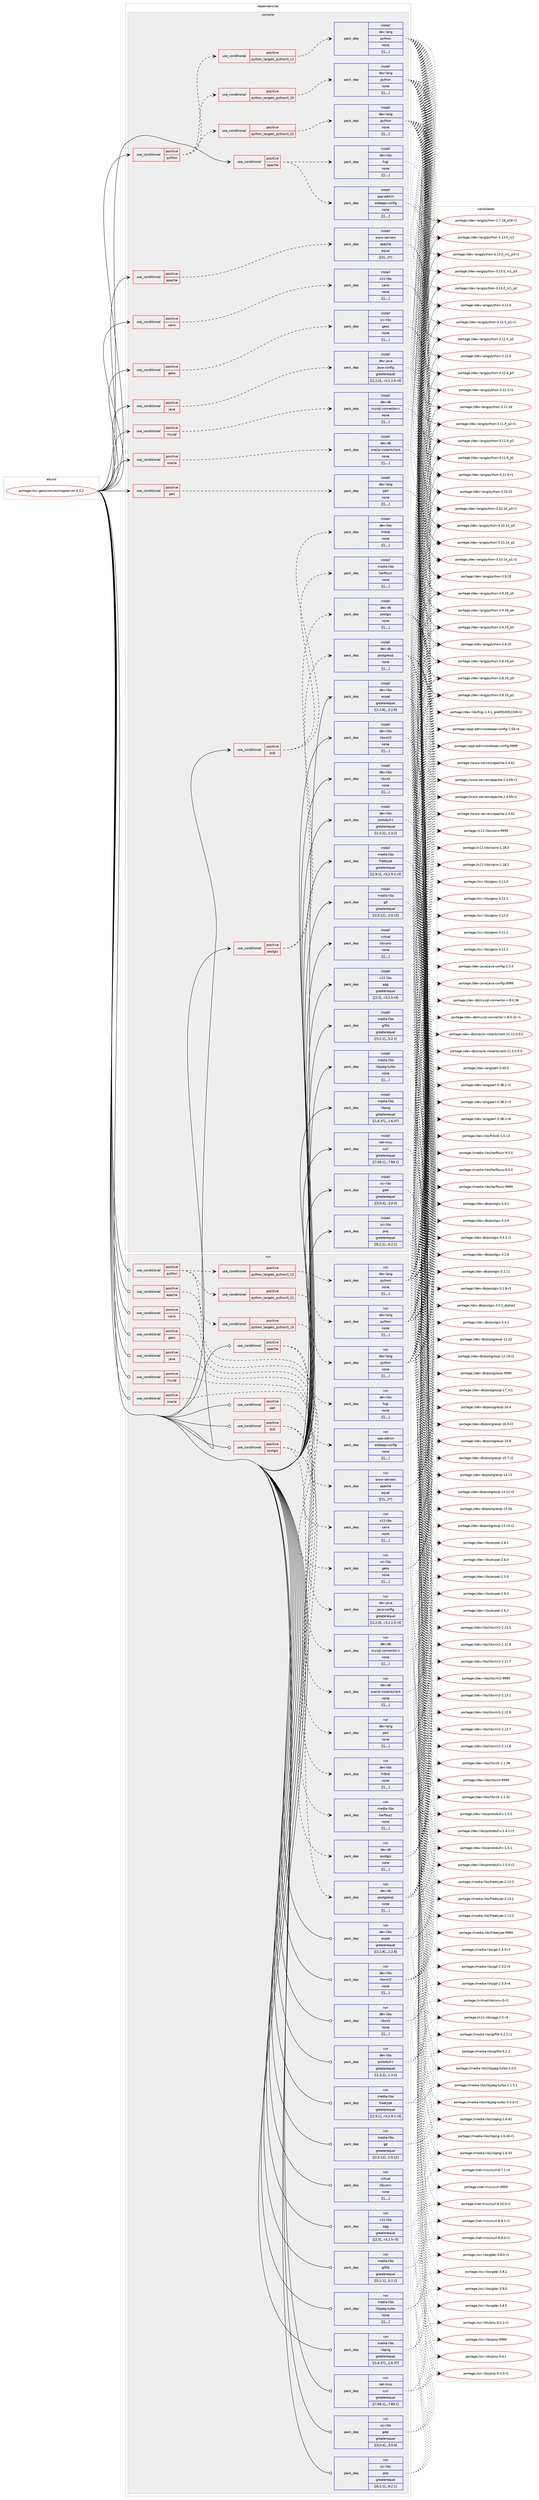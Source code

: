 digraph prolog {

# *************
# Graph options
# *************

newrank=true;
concentrate=true;
compound=true;
graph [rankdir=LR,fontname=Helvetica,fontsize=10,ranksep=1.5];#, ranksep=2.5, nodesep=0.2];
edge  [arrowhead=vee];
node  [fontname=Helvetica,fontsize=10];

# **********
# The ebuild
# **********

subgraph cluster_leftcol {
color=gray;
label=<<i>ebuild</i>>;
id [label="portage://sci-geosciences/mapserver-8.0.2", color=red, width=4, href="../sci-geosciences/mapserver-8.0.2.svg"];
}

# ****************
# The dependencies
# ****************

subgraph cluster_midcol {
color=gray;
label=<<i>dependencies</i>>;
subgraph cluster_compile {
fillcolor="#eeeeee";
style=filled;
label=<<i>compile</i>>;
subgraph cond108823 {
dependency413262 [label=<<TABLE BORDER="0" CELLBORDER="1" CELLSPACING="0" CELLPADDING="4"><TR><TD ROWSPAN="3" CELLPADDING="10">use_conditional</TD></TR><TR><TD>positive</TD></TR><TR><TD>apache</TD></TR></TABLE>>, shape=none, color=red];
subgraph pack301457 {
dependency413263 [label=<<TABLE BORDER="0" CELLBORDER="1" CELLSPACING="0" CELLPADDING="4" WIDTH="220"><TR><TD ROWSPAN="6" CELLPADDING="30">pack_dep</TD></TR><TR><TD WIDTH="110">install</TD></TR><TR><TD>app-admin</TD></TR><TR><TD>webapp-config</TD></TR><TR><TD>none</TD></TR><TR><TD>[[],,,,]</TD></TR></TABLE>>, shape=none, color=blue];
}
dependency413262:e -> dependency413263:w [weight=20,style="dashed",arrowhead="vee"];
subgraph pack301458 {
dependency413264 [label=<<TABLE BORDER="0" CELLBORDER="1" CELLSPACING="0" CELLPADDING="4" WIDTH="220"><TR><TD ROWSPAN="6" CELLPADDING="30">pack_dep</TD></TR><TR><TD WIDTH="110">install</TD></TR><TR><TD>dev-libs</TD></TR><TR><TD>fcgi</TD></TR><TR><TD>none</TD></TR><TR><TD>[[],,,,]</TD></TR></TABLE>>, shape=none, color=blue];
}
dependency413262:e -> dependency413264:w [weight=20,style="dashed",arrowhead="vee"];
}
id:e -> dependency413262:w [weight=20,style="solid",arrowhead="vee"];
subgraph cond108824 {
dependency413265 [label=<<TABLE BORDER="0" CELLBORDER="1" CELLSPACING="0" CELLPADDING="4"><TR><TD ROWSPAN="3" CELLPADDING="10">use_conditional</TD></TR><TR><TD>positive</TD></TR><TR><TD>apache</TD></TR></TABLE>>, shape=none, color=red];
subgraph pack301459 {
dependency413266 [label=<<TABLE BORDER="0" CELLBORDER="1" CELLSPACING="0" CELLPADDING="4" WIDTH="220"><TR><TD ROWSPAN="6" CELLPADDING="30">pack_dep</TD></TR><TR><TD WIDTH="110">install</TD></TR><TR><TD>www-servers</TD></TR><TR><TD>apache</TD></TR><TR><TD>equal</TD></TR><TR><TD>[[2],,,2*]</TD></TR></TABLE>>, shape=none, color=blue];
}
dependency413265:e -> dependency413266:w [weight=20,style="dashed",arrowhead="vee"];
}
id:e -> dependency413265:w [weight=20,style="solid",arrowhead="vee"];
subgraph cond108825 {
dependency413267 [label=<<TABLE BORDER="0" CELLBORDER="1" CELLSPACING="0" CELLPADDING="4"><TR><TD ROWSPAN="3" CELLPADDING="10">use_conditional</TD></TR><TR><TD>positive</TD></TR><TR><TD>bidi</TD></TR></TABLE>>, shape=none, color=red];
subgraph pack301460 {
dependency413268 [label=<<TABLE BORDER="0" CELLBORDER="1" CELLSPACING="0" CELLPADDING="4" WIDTH="220"><TR><TD ROWSPAN="6" CELLPADDING="30">pack_dep</TD></TR><TR><TD WIDTH="110">install</TD></TR><TR><TD>dev-libs</TD></TR><TR><TD>fribidi</TD></TR><TR><TD>none</TD></TR><TR><TD>[[],,,,]</TD></TR></TABLE>>, shape=none, color=blue];
}
dependency413267:e -> dependency413268:w [weight=20,style="dashed",arrowhead="vee"];
subgraph pack301461 {
dependency413269 [label=<<TABLE BORDER="0" CELLBORDER="1" CELLSPACING="0" CELLPADDING="4" WIDTH="220"><TR><TD ROWSPAN="6" CELLPADDING="30">pack_dep</TD></TR><TR><TD WIDTH="110">install</TD></TR><TR><TD>media-libs</TD></TR><TR><TD>harfbuzz</TD></TR><TR><TD>none</TD></TR><TR><TD>[[],,,,]</TD></TR></TABLE>>, shape=none, color=blue];
}
dependency413267:e -> dependency413269:w [weight=20,style="dashed",arrowhead="vee"];
}
id:e -> dependency413267:w [weight=20,style="solid",arrowhead="vee"];
subgraph cond108826 {
dependency413270 [label=<<TABLE BORDER="0" CELLBORDER="1" CELLSPACING="0" CELLPADDING="4"><TR><TD ROWSPAN="3" CELLPADDING="10">use_conditional</TD></TR><TR><TD>positive</TD></TR><TR><TD>cairo</TD></TR></TABLE>>, shape=none, color=red];
subgraph pack301462 {
dependency413271 [label=<<TABLE BORDER="0" CELLBORDER="1" CELLSPACING="0" CELLPADDING="4" WIDTH="220"><TR><TD ROWSPAN="6" CELLPADDING="30">pack_dep</TD></TR><TR><TD WIDTH="110">install</TD></TR><TR><TD>x11-libs</TD></TR><TR><TD>cairo</TD></TR><TR><TD>none</TD></TR><TR><TD>[[],,,,]</TD></TR></TABLE>>, shape=none, color=blue];
}
dependency413270:e -> dependency413271:w [weight=20,style="dashed",arrowhead="vee"];
}
id:e -> dependency413270:w [weight=20,style="solid",arrowhead="vee"];
subgraph cond108827 {
dependency413272 [label=<<TABLE BORDER="0" CELLBORDER="1" CELLSPACING="0" CELLPADDING="4"><TR><TD ROWSPAN="3" CELLPADDING="10">use_conditional</TD></TR><TR><TD>positive</TD></TR><TR><TD>geos</TD></TR></TABLE>>, shape=none, color=red];
subgraph pack301463 {
dependency413273 [label=<<TABLE BORDER="0" CELLBORDER="1" CELLSPACING="0" CELLPADDING="4" WIDTH="220"><TR><TD ROWSPAN="6" CELLPADDING="30">pack_dep</TD></TR><TR><TD WIDTH="110">install</TD></TR><TR><TD>sci-libs</TD></TR><TR><TD>geos</TD></TR><TR><TD>none</TD></TR><TR><TD>[[],,,,]</TD></TR></TABLE>>, shape=none, color=blue];
}
dependency413272:e -> dependency413273:w [weight=20,style="dashed",arrowhead="vee"];
}
id:e -> dependency413272:w [weight=20,style="solid",arrowhead="vee"];
subgraph cond108828 {
dependency413274 [label=<<TABLE BORDER="0" CELLBORDER="1" CELLSPACING="0" CELLPADDING="4"><TR><TD ROWSPAN="3" CELLPADDING="10">use_conditional</TD></TR><TR><TD>positive</TD></TR><TR><TD>java</TD></TR></TABLE>>, shape=none, color=red];
subgraph pack301464 {
dependency413275 [label=<<TABLE BORDER="0" CELLBORDER="1" CELLSPACING="0" CELLPADDING="4" WIDTH="220"><TR><TD ROWSPAN="6" CELLPADDING="30">pack_dep</TD></TR><TR><TD WIDTH="110">install</TD></TR><TR><TD>dev-java</TD></TR><TR><TD>java-config</TD></TR><TR><TD>greaterequal</TD></TR><TR><TD>[[2,2,0],,-r3,2.2.0-r3]</TD></TR></TABLE>>, shape=none, color=blue];
}
dependency413274:e -> dependency413275:w [weight=20,style="dashed",arrowhead="vee"];
}
id:e -> dependency413274:w [weight=20,style="solid",arrowhead="vee"];
subgraph cond108829 {
dependency413276 [label=<<TABLE BORDER="0" CELLBORDER="1" CELLSPACING="0" CELLPADDING="4"><TR><TD ROWSPAN="3" CELLPADDING="10">use_conditional</TD></TR><TR><TD>positive</TD></TR><TR><TD>mysql</TD></TR></TABLE>>, shape=none, color=red];
subgraph pack301465 {
dependency413277 [label=<<TABLE BORDER="0" CELLBORDER="1" CELLSPACING="0" CELLPADDING="4" WIDTH="220"><TR><TD ROWSPAN="6" CELLPADDING="30">pack_dep</TD></TR><TR><TD WIDTH="110">install</TD></TR><TR><TD>dev-db</TD></TR><TR><TD>mysql-connector-c</TD></TR><TR><TD>none</TD></TR><TR><TD>[[],,,,]</TD></TR></TABLE>>, shape=none, color=blue];
}
dependency413276:e -> dependency413277:w [weight=20,style="dashed",arrowhead="vee"];
}
id:e -> dependency413276:w [weight=20,style="solid",arrowhead="vee"];
subgraph cond108830 {
dependency413278 [label=<<TABLE BORDER="0" CELLBORDER="1" CELLSPACING="0" CELLPADDING="4"><TR><TD ROWSPAN="3" CELLPADDING="10">use_conditional</TD></TR><TR><TD>positive</TD></TR><TR><TD>oracle</TD></TR></TABLE>>, shape=none, color=red];
subgraph pack301466 {
dependency413279 [label=<<TABLE BORDER="0" CELLBORDER="1" CELLSPACING="0" CELLPADDING="4" WIDTH="220"><TR><TD ROWSPAN="6" CELLPADDING="30">pack_dep</TD></TR><TR><TD WIDTH="110">install</TD></TR><TR><TD>dev-db</TD></TR><TR><TD>oracle-instantclient</TD></TR><TR><TD>none</TD></TR><TR><TD>[[],,,,]</TD></TR></TABLE>>, shape=none, color=blue];
}
dependency413278:e -> dependency413279:w [weight=20,style="dashed",arrowhead="vee"];
}
id:e -> dependency413278:w [weight=20,style="solid",arrowhead="vee"];
subgraph cond108831 {
dependency413280 [label=<<TABLE BORDER="0" CELLBORDER="1" CELLSPACING="0" CELLPADDING="4"><TR><TD ROWSPAN="3" CELLPADDING="10">use_conditional</TD></TR><TR><TD>positive</TD></TR><TR><TD>perl</TD></TR></TABLE>>, shape=none, color=red];
subgraph pack301467 {
dependency413281 [label=<<TABLE BORDER="0" CELLBORDER="1" CELLSPACING="0" CELLPADDING="4" WIDTH="220"><TR><TD ROWSPAN="6" CELLPADDING="30">pack_dep</TD></TR><TR><TD WIDTH="110">install</TD></TR><TR><TD>dev-lang</TD></TR><TR><TD>perl</TD></TR><TR><TD>none</TD></TR><TR><TD>[[],,,,]</TD></TR></TABLE>>, shape=none, color=blue];
}
dependency413280:e -> dependency413281:w [weight=20,style="dashed",arrowhead="vee"];
}
id:e -> dependency413280:w [weight=20,style="solid",arrowhead="vee"];
subgraph cond108832 {
dependency413282 [label=<<TABLE BORDER="0" CELLBORDER="1" CELLSPACING="0" CELLPADDING="4"><TR><TD ROWSPAN="3" CELLPADDING="10">use_conditional</TD></TR><TR><TD>positive</TD></TR><TR><TD>postgis</TD></TR></TABLE>>, shape=none, color=red];
subgraph pack301468 {
dependency413283 [label=<<TABLE BORDER="0" CELLBORDER="1" CELLSPACING="0" CELLPADDING="4" WIDTH="220"><TR><TD ROWSPAN="6" CELLPADDING="30">pack_dep</TD></TR><TR><TD WIDTH="110">install</TD></TR><TR><TD>dev-db</TD></TR><TR><TD>postgis</TD></TR><TR><TD>none</TD></TR><TR><TD>[[],,,,]</TD></TR></TABLE>>, shape=none, color=blue];
}
dependency413282:e -> dependency413283:w [weight=20,style="dashed",arrowhead="vee"];
subgraph pack301469 {
dependency413284 [label=<<TABLE BORDER="0" CELLBORDER="1" CELLSPACING="0" CELLPADDING="4" WIDTH="220"><TR><TD ROWSPAN="6" CELLPADDING="30">pack_dep</TD></TR><TR><TD WIDTH="110">install</TD></TR><TR><TD>dev-db</TD></TR><TR><TD>postgresql</TD></TR><TR><TD>none</TD></TR><TR><TD>[[],,,,]</TD></TR></TABLE>>, shape=none, color=blue];
}
dependency413282:e -> dependency413284:w [weight=20,style="dashed",arrowhead="vee"];
}
id:e -> dependency413282:w [weight=20,style="solid",arrowhead="vee"];
subgraph cond108833 {
dependency413285 [label=<<TABLE BORDER="0" CELLBORDER="1" CELLSPACING="0" CELLPADDING="4"><TR><TD ROWSPAN="3" CELLPADDING="10">use_conditional</TD></TR><TR><TD>positive</TD></TR><TR><TD>python</TD></TR></TABLE>>, shape=none, color=red];
subgraph cond108834 {
dependency413286 [label=<<TABLE BORDER="0" CELLBORDER="1" CELLSPACING="0" CELLPADDING="4"><TR><TD ROWSPAN="3" CELLPADDING="10">use_conditional</TD></TR><TR><TD>positive</TD></TR><TR><TD>python_targets_python3_10</TD></TR></TABLE>>, shape=none, color=red];
subgraph pack301470 {
dependency413287 [label=<<TABLE BORDER="0" CELLBORDER="1" CELLSPACING="0" CELLPADDING="4" WIDTH="220"><TR><TD ROWSPAN="6" CELLPADDING="30">pack_dep</TD></TR><TR><TD WIDTH="110">install</TD></TR><TR><TD>dev-lang</TD></TR><TR><TD>python</TD></TR><TR><TD>none</TD></TR><TR><TD>[[],,,,]</TD></TR></TABLE>>, shape=none, color=blue];
}
dependency413286:e -> dependency413287:w [weight=20,style="dashed",arrowhead="vee"];
}
dependency413285:e -> dependency413286:w [weight=20,style="dashed",arrowhead="vee"];
subgraph cond108835 {
dependency413288 [label=<<TABLE BORDER="0" CELLBORDER="1" CELLSPACING="0" CELLPADDING="4"><TR><TD ROWSPAN="3" CELLPADDING="10">use_conditional</TD></TR><TR><TD>positive</TD></TR><TR><TD>python_targets_python3_11</TD></TR></TABLE>>, shape=none, color=red];
subgraph pack301471 {
dependency413289 [label=<<TABLE BORDER="0" CELLBORDER="1" CELLSPACING="0" CELLPADDING="4" WIDTH="220"><TR><TD ROWSPAN="6" CELLPADDING="30">pack_dep</TD></TR><TR><TD WIDTH="110">install</TD></TR><TR><TD>dev-lang</TD></TR><TR><TD>python</TD></TR><TR><TD>none</TD></TR><TR><TD>[[],,,,]</TD></TR></TABLE>>, shape=none, color=blue];
}
dependency413288:e -> dependency413289:w [weight=20,style="dashed",arrowhead="vee"];
}
dependency413285:e -> dependency413288:w [weight=20,style="dashed",arrowhead="vee"];
subgraph cond108836 {
dependency413290 [label=<<TABLE BORDER="0" CELLBORDER="1" CELLSPACING="0" CELLPADDING="4"><TR><TD ROWSPAN="3" CELLPADDING="10">use_conditional</TD></TR><TR><TD>positive</TD></TR><TR><TD>python_targets_python3_12</TD></TR></TABLE>>, shape=none, color=red];
subgraph pack301472 {
dependency413291 [label=<<TABLE BORDER="0" CELLBORDER="1" CELLSPACING="0" CELLPADDING="4" WIDTH="220"><TR><TD ROWSPAN="6" CELLPADDING="30">pack_dep</TD></TR><TR><TD WIDTH="110">install</TD></TR><TR><TD>dev-lang</TD></TR><TR><TD>python</TD></TR><TR><TD>none</TD></TR><TR><TD>[[],,,,]</TD></TR></TABLE>>, shape=none, color=blue];
}
dependency413290:e -> dependency413291:w [weight=20,style="dashed",arrowhead="vee"];
}
dependency413285:e -> dependency413290:w [weight=20,style="dashed",arrowhead="vee"];
}
id:e -> dependency413285:w [weight=20,style="solid",arrowhead="vee"];
subgraph pack301473 {
dependency413292 [label=<<TABLE BORDER="0" CELLBORDER="1" CELLSPACING="0" CELLPADDING="4" WIDTH="220"><TR><TD ROWSPAN="6" CELLPADDING="30">pack_dep</TD></TR><TR><TD WIDTH="110">install</TD></TR><TR><TD>dev-libs</TD></TR><TR><TD>expat</TD></TR><TR><TD>greaterequal</TD></TR><TR><TD>[[2,2,8],,,2.2.8]</TD></TR></TABLE>>, shape=none, color=blue];
}
id:e -> dependency413292:w [weight=20,style="solid",arrowhead="vee"];
subgraph pack301474 {
dependency413293 [label=<<TABLE BORDER="0" CELLBORDER="1" CELLSPACING="0" CELLPADDING="4" WIDTH="220"><TR><TD ROWSPAN="6" CELLPADDING="30">pack_dep</TD></TR><TR><TD WIDTH="110">install</TD></TR><TR><TD>dev-libs</TD></TR><TR><TD>libxml2</TD></TR><TR><TD>none</TD></TR><TR><TD>[[],,,,]</TD></TR></TABLE>>, shape=none, color=blue];
}
id:e -> dependency413293:w [weight=20,style="solid",arrowhead="vee"];
subgraph pack301475 {
dependency413294 [label=<<TABLE BORDER="0" CELLBORDER="1" CELLSPACING="0" CELLPADDING="4" WIDTH="220"><TR><TD ROWSPAN="6" CELLPADDING="30">pack_dep</TD></TR><TR><TD WIDTH="110">install</TD></TR><TR><TD>dev-libs</TD></TR><TR><TD>libxslt</TD></TR><TR><TD>none</TD></TR><TR><TD>[[],,,,]</TD></TR></TABLE>>, shape=none, color=blue];
}
id:e -> dependency413294:w [weight=20,style="solid",arrowhead="vee"];
subgraph pack301476 {
dependency413295 [label=<<TABLE BORDER="0" CELLBORDER="1" CELLSPACING="0" CELLPADDING="4" WIDTH="220"><TR><TD ROWSPAN="6" CELLPADDING="30">pack_dep</TD></TR><TR><TD WIDTH="110">install</TD></TR><TR><TD>dev-libs</TD></TR><TR><TD>protobuf-c</TD></TR><TR><TD>greaterequal</TD></TR><TR><TD>[[1,3,2],,,1.3.2]</TD></TR></TABLE>>, shape=none, color=blue];
}
id:e -> dependency413295:w [weight=20,style="solid",arrowhead="vee"];
subgraph pack301477 {
dependency413296 [label=<<TABLE BORDER="0" CELLBORDER="1" CELLSPACING="0" CELLPADDING="4" WIDTH="220"><TR><TD ROWSPAN="6" CELLPADDING="30">pack_dep</TD></TR><TR><TD WIDTH="110">install</TD></TR><TR><TD>media-libs</TD></TR><TR><TD>freetype</TD></TR><TR><TD>greaterequal</TD></TR><TR><TD>[[2,9,1],,-r3,2.9.1-r3]</TD></TR></TABLE>>, shape=none, color=blue];
}
id:e -> dependency413296:w [weight=20,style="solid",arrowhead="vee"];
subgraph pack301478 {
dependency413297 [label=<<TABLE BORDER="0" CELLBORDER="1" CELLSPACING="0" CELLPADDING="4" WIDTH="220"><TR><TD ROWSPAN="6" CELLPADDING="30">pack_dep</TD></TR><TR><TD WIDTH="110">install</TD></TR><TR><TD>media-libs</TD></TR><TR><TD>gd</TD></TR><TR><TD>greaterequal</TD></TR><TR><TD>[[2,0,12],,,2.0.12]</TD></TR></TABLE>>, shape=none, color=blue];
}
id:e -> dependency413297:w [weight=20,style="solid",arrowhead="vee"];
subgraph pack301479 {
dependency413298 [label=<<TABLE BORDER="0" CELLBORDER="1" CELLSPACING="0" CELLPADDING="4" WIDTH="220"><TR><TD ROWSPAN="6" CELLPADDING="30">pack_dep</TD></TR><TR><TD WIDTH="110">install</TD></TR><TR><TD>media-libs</TD></TR><TR><TD>giflib</TD></TR><TR><TD>greaterequal</TD></TR><TR><TD>[[5,2,1],,,5.2.1]</TD></TR></TABLE>>, shape=none, color=blue];
}
id:e -> dependency413298:w [weight=20,style="solid",arrowhead="vee"];
subgraph pack301480 {
dependency413299 [label=<<TABLE BORDER="0" CELLBORDER="1" CELLSPACING="0" CELLPADDING="4" WIDTH="220"><TR><TD ROWSPAN="6" CELLPADDING="30">pack_dep</TD></TR><TR><TD WIDTH="110">install</TD></TR><TR><TD>media-libs</TD></TR><TR><TD>libjpeg-turbo</TD></TR><TR><TD>none</TD></TR><TR><TD>[[],,,,]</TD></TR></TABLE>>, shape=none, color=blue];
}
id:e -> dependency413299:w [weight=20,style="solid",arrowhead="vee"];
subgraph pack301481 {
dependency413300 [label=<<TABLE BORDER="0" CELLBORDER="1" CELLSPACING="0" CELLPADDING="4" WIDTH="220"><TR><TD ROWSPAN="6" CELLPADDING="30">pack_dep</TD></TR><TR><TD WIDTH="110">install</TD></TR><TR><TD>media-libs</TD></TR><TR><TD>libpng</TD></TR><TR><TD>greaterequal</TD></TR><TR><TD>[[1,6,37],,,1.6.37]</TD></TR></TABLE>>, shape=none, color=blue];
}
id:e -> dependency413300:w [weight=20,style="solid",arrowhead="vee"];
subgraph pack301482 {
dependency413301 [label=<<TABLE BORDER="0" CELLBORDER="1" CELLSPACING="0" CELLPADDING="4" WIDTH="220"><TR><TD ROWSPAN="6" CELLPADDING="30">pack_dep</TD></TR><TR><TD WIDTH="110">install</TD></TR><TR><TD>net-misc</TD></TR><TR><TD>curl</TD></TR><TR><TD>greaterequal</TD></TR><TR><TD>[[7,69,1],,,7.69.1]</TD></TR></TABLE>>, shape=none, color=blue];
}
id:e -> dependency413301:w [weight=20,style="solid",arrowhead="vee"];
subgraph pack301483 {
dependency413302 [label=<<TABLE BORDER="0" CELLBORDER="1" CELLSPACING="0" CELLPADDING="4" WIDTH="220"><TR><TD ROWSPAN="6" CELLPADDING="30">pack_dep</TD></TR><TR><TD WIDTH="110">install</TD></TR><TR><TD>sci-libs</TD></TR><TR><TD>gdal</TD></TR><TR><TD>greaterequal</TD></TR><TR><TD>[[3,0,4],,,3.0.4]</TD></TR></TABLE>>, shape=none, color=blue];
}
id:e -> dependency413302:w [weight=20,style="solid",arrowhead="vee"];
subgraph pack301484 {
dependency413303 [label=<<TABLE BORDER="0" CELLBORDER="1" CELLSPACING="0" CELLPADDING="4" WIDTH="220"><TR><TD ROWSPAN="6" CELLPADDING="30">pack_dep</TD></TR><TR><TD WIDTH="110">install</TD></TR><TR><TD>sci-libs</TD></TR><TR><TD>proj</TD></TR><TR><TD>greaterequal</TD></TR><TR><TD>[[6,2,1],,,6.2.1]</TD></TR></TABLE>>, shape=none, color=blue];
}
id:e -> dependency413303:w [weight=20,style="solid",arrowhead="vee"];
subgraph pack301485 {
dependency413304 [label=<<TABLE BORDER="0" CELLBORDER="1" CELLSPACING="0" CELLPADDING="4" WIDTH="220"><TR><TD ROWSPAN="6" CELLPADDING="30">pack_dep</TD></TR><TR><TD WIDTH="110">install</TD></TR><TR><TD>virtual</TD></TR><TR><TD>libiconv</TD></TR><TR><TD>none</TD></TR><TR><TD>[[],,,,]</TD></TR></TABLE>>, shape=none, color=blue];
}
id:e -> dependency413304:w [weight=20,style="solid",arrowhead="vee"];
subgraph pack301486 {
dependency413305 [label=<<TABLE BORDER="0" CELLBORDER="1" CELLSPACING="0" CELLPADDING="4" WIDTH="220"><TR><TD ROWSPAN="6" CELLPADDING="30">pack_dep</TD></TR><TR><TD WIDTH="110">install</TD></TR><TR><TD>x11-libs</TD></TR><TR><TD>agg</TD></TR><TR><TD>greaterequal</TD></TR><TR><TD>[[2,5],,-r3,2.5-r3]</TD></TR></TABLE>>, shape=none, color=blue];
}
id:e -> dependency413305:w [weight=20,style="solid",arrowhead="vee"];
}
subgraph cluster_compileandrun {
fillcolor="#eeeeee";
style=filled;
label=<<i>compile and run</i>>;
}
subgraph cluster_run {
fillcolor="#eeeeee";
style=filled;
label=<<i>run</i>>;
subgraph cond108837 {
dependency413306 [label=<<TABLE BORDER="0" CELLBORDER="1" CELLSPACING="0" CELLPADDING="4"><TR><TD ROWSPAN="3" CELLPADDING="10">use_conditional</TD></TR><TR><TD>positive</TD></TR><TR><TD>apache</TD></TR></TABLE>>, shape=none, color=red];
subgraph pack301487 {
dependency413307 [label=<<TABLE BORDER="0" CELLBORDER="1" CELLSPACING="0" CELLPADDING="4" WIDTH="220"><TR><TD ROWSPAN="6" CELLPADDING="30">pack_dep</TD></TR><TR><TD WIDTH="110">run</TD></TR><TR><TD>app-admin</TD></TR><TR><TD>webapp-config</TD></TR><TR><TD>none</TD></TR><TR><TD>[[],,,,]</TD></TR></TABLE>>, shape=none, color=blue];
}
dependency413306:e -> dependency413307:w [weight=20,style="dashed",arrowhead="vee"];
subgraph pack301488 {
dependency413308 [label=<<TABLE BORDER="0" CELLBORDER="1" CELLSPACING="0" CELLPADDING="4" WIDTH="220"><TR><TD ROWSPAN="6" CELLPADDING="30">pack_dep</TD></TR><TR><TD WIDTH="110">run</TD></TR><TR><TD>dev-libs</TD></TR><TR><TD>fcgi</TD></TR><TR><TD>none</TD></TR><TR><TD>[[],,,,]</TD></TR></TABLE>>, shape=none, color=blue];
}
dependency413306:e -> dependency413308:w [weight=20,style="dashed",arrowhead="vee"];
}
id:e -> dependency413306:w [weight=20,style="solid",arrowhead="odot"];
subgraph cond108838 {
dependency413309 [label=<<TABLE BORDER="0" CELLBORDER="1" CELLSPACING="0" CELLPADDING="4"><TR><TD ROWSPAN="3" CELLPADDING="10">use_conditional</TD></TR><TR><TD>positive</TD></TR><TR><TD>apache</TD></TR></TABLE>>, shape=none, color=red];
subgraph pack301489 {
dependency413310 [label=<<TABLE BORDER="0" CELLBORDER="1" CELLSPACING="0" CELLPADDING="4" WIDTH="220"><TR><TD ROWSPAN="6" CELLPADDING="30">pack_dep</TD></TR><TR><TD WIDTH="110">run</TD></TR><TR><TD>www-servers</TD></TR><TR><TD>apache</TD></TR><TR><TD>equal</TD></TR><TR><TD>[[2],,,2*]</TD></TR></TABLE>>, shape=none, color=blue];
}
dependency413309:e -> dependency413310:w [weight=20,style="dashed",arrowhead="vee"];
}
id:e -> dependency413309:w [weight=20,style="solid",arrowhead="odot"];
subgraph cond108839 {
dependency413311 [label=<<TABLE BORDER="0" CELLBORDER="1" CELLSPACING="0" CELLPADDING="4"><TR><TD ROWSPAN="3" CELLPADDING="10">use_conditional</TD></TR><TR><TD>positive</TD></TR><TR><TD>bidi</TD></TR></TABLE>>, shape=none, color=red];
subgraph pack301490 {
dependency413312 [label=<<TABLE BORDER="0" CELLBORDER="1" CELLSPACING="0" CELLPADDING="4" WIDTH="220"><TR><TD ROWSPAN="6" CELLPADDING="30">pack_dep</TD></TR><TR><TD WIDTH="110">run</TD></TR><TR><TD>dev-libs</TD></TR><TR><TD>fribidi</TD></TR><TR><TD>none</TD></TR><TR><TD>[[],,,,]</TD></TR></TABLE>>, shape=none, color=blue];
}
dependency413311:e -> dependency413312:w [weight=20,style="dashed",arrowhead="vee"];
subgraph pack301491 {
dependency413313 [label=<<TABLE BORDER="0" CELLBORDER="1" CELLSPACING="0" CELLPADDING="4" WIDTH="220"><TR><TD ROWSPAN="6" CELLPADDING="30">pack_dep</TD></TR><TR><TD WIDTH="110">run</TD></TR><TR><TD>media-libs</TD></TR><TR><TD>harfbuzz</TD></TR><TR><TD>none</TD></TR><TR><TD>[[],,,,]</TD></TR></TABLE>>, shape=none, color=blue];
}
dependency413311:e -> dependency413313:w [weight=20,style="dashed",arrowhead="vee"];
}
id:e -> dependency413311:w [weight=20,style="solid",arrowhead="odot"];
subgraph cond108840 {
dependency413314 [label=<<TABLE BORDER="0" CELLBORDER="1" CELLSPACING="0" CELLPADDING="4"><TR><TD ROWSPAN="3" CELLPADDING="10">use_conditional</TD></TR><TR><TD>positive</TD></TR><TR><TD>cairo</TD></TR></TABLE>>, shape=none, color=red];
subgraph pack301492 {
dependency413315 [label=<<TABLE BORDER="0" CELLBORDER="1" CELLSPACING="0" CELLPADDING="4" WIDTH="220"><TR><TD ROWSPAN="6" CELLPADDING="30">pack_dep</TD></TR><TR><TD WIDTH="110">run</TD></TR><TR><TD>x11-libs</TD></TR><TR><TD>cairo</TD></TR><TR><TD>none</TD></TR><TR><TD>[[],,,,]</TD></TR></TABLE>>, shape=none, color=blue];
}
dependency413314:e -> dependency413315:w [weight=20,style="dashed",arrowhead="vee"];
}
id:e -> dependency413314:w [weight=20,style="solid",arrowhead="odot"];
subgraph cond108841 {
dependency413316 [label=<<TABLE BORDER="0" CELLBORDER="1" CELLSPACING="0" CELLPADDING="4"><TR><TD ROWSPAN="3" CELLPADDING="10">use_conditional</TD></TR><TR><TD>positive</TD></TR><TR><TD>geos</TD></TR></TABLE>>, shape=none, color=red];
subgraph pack301493 {
dependency413317 [label=<<TABLE BORDER="0" CELLBORDER="1" CELLSPACING="0" CELLPADDING="4" WIDTH="220"><TR><TD ROWSPAN="6" CELLPADDING="30">pack_dep</TD></TR><TR><TD WIDTH="110">run</TD></TR><TR><TD>sci-libs</TD></TR><TR><TD>geos</TD></TR><TR><TD>none</TD></TR><TR><TD>[[],,,,]</TD></TR></TABLE>>, shape=none, color=blue];
}
dependency413316:e -> dependency413317:w [weight=20,style="dashed",arrowhead="vee"];
}
id:e -> dependency413316:w [weight=20,style="solid",arrowhead="odot"];
subgraph cond108842 {
dependency413318 [label=<<TABLE BORDER="0" CELLBORDER="1" CELLSPACING="0" CELLPADDING="4"><TR><TD ROWSPAN="3" CELLPADDING="10">use_conditional</TD></TR><TR><TD>positive</TD></TR><TR><TD>java</TD></TR></TABLE>>, shape=none, color=red];
subgraph pack301494 {
dependency413319 [label=<<TABLE BORDER="0" CELLBORDER="1" CELLSPACING="0" CELLPADDING="4" WIDTH="220"><TR><TD ROWSPAN="6" CELLPADDING="30">pack_dep</TD></TR><TR><TD WIDTH="110">run</TD></TR><TR><TD>dev-java</TD></TR><TR><TD>java-config</TD></TR><TR><TD>greaterequal</TD></TR><TR><TD>[[2,2,0],,-r3,2.2.0-r3]</TD></TR></TABLE>>, shape=none, color=blue];
}
dependency413318:e -> dependency413319:w [weight=20,style="dashed",arrowhead="vee"];
}
id:e -> dependency413318:w [weight=20,style="solid",arrowhead="odot"];
subgraph cond108843 {
dependency413320 [label=<<TABLE BORDER="0" CELLBORDER="1" CELLSPACING="0" CELLPADDING="4"><TR><TD ROWSPAN="3" CELLPADDING="10">use_conditional</TD></TR><TR><TD>positive</TD></TR><TR><TD>mysql</TD></TR></TABLE>>, shape=none, color=red];
subgraph pack301495 {
dependency413321 [label=<<TABLE BORDER="0" CELLBORDER="1" CELLSPACING="0" CELLPADDING="4" WIDTH="220"><TR><TD ROWSPAN="6" CELLPADDING="30">pack_dep</TD></TR><TR><TD WIDTH="110">run</TD></TR><TR><TD>dev-db</TD></TR><TR><TD>mysql-connector-c</TD></TR><TR><TD>none</TD></TR><TR><TD>[[],,,,]</TD></TR></TABLE>>, shape=none, color=blue];
}
dependency413320:e -> dependency413321:w [weight=20,style="dashed",arrowhead="vee"];
}
id:e -> dependency413320:w [weight=20,style="solid",arrowhead="odot"];
subgraph cond108844 {
dependency413322 [label=<<TABLE BORDER="0" CELLBORDER="1" CELLSPACING="0" CELLPADDING="4"><TR><TD ROWSPAN="3" CELLPADDING="10">use_conditional</TD></TR><TR><TD>positive</TD></TR><TR><TD>oracle</TD></TR></TABLE>>, shape=none, color=red];
subgraph pack301496 {
dependency413323 [label=<<TABLE BORDER="0" CELLBORDER="1" CELLSPACING="0" CELLPADDING="4" WIDTH="220"><TR><TD ROWSPAN="6" CELLPADDING="30">pack_dep</TD></TR><TR><TD WIDTH="110">run</TD></TR><TR><TD>dev-db</TD></TR><TR><TD>oracle-instantclient</TD></TR><TR><TD>none</TD></TR><TR><TD>[[],,,,]</TD></TR></TABLE>>, shape=none, color=blue];
}
dependency413322:e -> dependency413323:w [weight=20,style="dashed",arrowhead="vee"];
}
id:e -> dependency413322:w [weight=20,style="solid",arrowhead="odot"];
subgraph cond108845 {
dependency413324 [label=<<TABLE BORDER="0" CELLBORDER="1" CELLSPACING="0" CELLPADDING="4"><TR><TD ROWSPAN="3" CELLPADDING="10">use_conditional</TD></TR><TR><TD>positive</TD></TR><TR><TD>perl</TD></TR></TABLE>>, shape=none, color=red];
subgraph pack301497 {
dependency413325 [label=<<TABLE BORDER="0" CELLBORDER="1" CELLSPACING="0" CELLPADDING="4" WIDTH="220"><TR><TD ROWSPAN="6" CELLPADDING="30">pack_dep</TD></TR><TR><TD WIDTH="110">run</TD></TR><TR><TD>dev-lang</TD></TR><TR><TD>perl</TD></TR><TR><TD>none</TD></TR><TR><TD>[[],,,,]</TD></TR></TABLE>>, shape=none, color=blue];
}
dependency413324:e -> dependency413325:w [weight=20,style="dashed",arrowhead="vee"];
}
id:e -> dependency413324:w [weight=20,style="solid",arrowhead="odot"];
subgraph cond108846 {
dependency413326 [label=<<TABLE BORDER="0" CELLBORDER="1" CELLSPACING="0" CELLPADDING="4"><TR><TD ROWSPAN="3" CELLPADDING="10">use_conditional</TD></TR><TR><TD>positive</TD></TR><TR><TD>postgis</TD></TR></TABLE>>, shape=none, color=red];
subgraph pack301498 {
dependency413327 [label=<<TABLE BORDER="0" CELLBORDER="1" CELLSPACING="0" CELLPADDING="4" WIDTH="220"><TR><TD ROWSPAN="6" CELLPADDING="30">pack_dep</TD></TR><TR><TD WIDTH="110">run</TD></TR><TR><TD>dev-db</TD></TR><TR><TD>postgis</TD></TR><TR><TD>none</TD></TR><TR><TD>[[],,,,]</TD></TR></TABLE>>, shape=none, color=blue];
}
dependency413326:e -> dependency413327:w [weight=20,style="dashed",arrowhead="vee"];
subgraph pack301499 {
dependency413328 [label=<<TABLE BORDER="0" CELLBORDER="1" CELLSPACING="0" CELLPADDING="4" WIDTH="220"><TR><TD ROWSPAN="6" CELLPADDING="30">pack_dep</TD></TR><TR><TD WIDTH="110">run</TD></TR><TR><TD>dev-db</TD></TR><TR><TD>postgresql</TD></TR><TR><TD>none</TD></TR><TR><TD>[[],,,,]</TD></TR></TABLE>>, shape=none, color=blue];
}
dependency413326:e -> dependency413328:w [weight=20,style="dashed",arrowhead="vee"];
}
id:e -> dependency413326:w [weight=20,style="solid",arrowhead="odot"];
subgraph cond108847 {
dependency413329 [label=<<TABLE BORDER="0" CELLBORDER="1" CELLSPACING="0" CELLPADDING="4"><TR><TD ROWSPAN="3" CELLPADDING="10">use_conditional</TD></TR><TR><TD>positive</TD></TR><TR><TD>python</TD></TR></TABLE>>, shape=none, color=red];
subgraph cond108848 {
dependency413330 [label=<<TABLE BORDER="0" CELLBORDER="1" CELLSPACING="0" CELLPADDING="4"><TR><TD ROWSPAN="3" CELLPADDING="10">use_conditional</TD></TR><TR><TD>positive</TD></TR><TR><TD>python_targets_python3_10</TD></TR></TABLE>>, shape=none, color=red];
subgraph pack301500 {
dependency413331 [label=<<TABLE BORDER="0" CELLBORDER="1" CELLSPACING="0" CELLPADDING="4" WIDTH="220"><TR><TD ROWSPAN="6" CELLPADDING="30">pack_dep</TD></TR><TR><TD WIDTH="110">run</TD></TR><TR><TD>dev-lang</TD></TR><TR><TD>python</TD></TR><TR><TD>none</TD></TR><TR><TD>[[],,,,]</TD></TR></TABLE>>, shape=none, color=blue];
}
dependency413330:e -> dependency413331:w [weight=20,style="dashed",arrowhead="vee"];
}
dependency413329:e -> dependency413330:w [weight=20,style="dashed",arrowhead="vee"];
subgraph cond108849 {
dependency413332 [label=<<TABLE BORDER="0" CELLBORDER="1" CELLSPACING="0" CELLPADDING="4"><TR><TD ROWSPAN="3" CELLPADDING="10">use_conditional</TD></TR><TR><TD>positive</TD></TR><TR><TD>python_targets_python3_11</TD></TR></TABLE>>, shape=none, color=red];
subgraph pack301501 {
dependency413333 [label=<<TABLE BORDER="0" CELLBORDER="1" CELLSPACING="0" CELLPADDING="4" WIDTH="220"><TR><TD ROWSPAN="6" CELLPADDING="30">pack_dep</TD></TR><TR><TD WIDTH="110">run</TD></TR><TR><TD>dev-lang</TD></TR><TR><TD>python</TD></TR><TR><TD>none</TD></TR><TR><TD>[[],,,,]</TD></TR></TABLE>>, shape=none, color=blue];
}
dependency413332:e -> dependency413333:w [weight=20,style="dashed",arrowhead="vee"];
}
dependency413329:e -> dependency413332:w [weight=20,style="dashed",arrowhead="vee"];
subgraph cond108850 {
dependency413334 [label=<<TABLE BORDER="0" CELLBORDER="1" CELLSPACING="0" CELLPADDING="4"><TR><TD ROWSPAN="3" CELLPADDING="10">use_conditional</TD></TR><TR><TD>positive</TD></TR><TR><TD>python_targets_python3_12</TD></TR></TABLE>>, shape=none, color=red];
subgraph pack301502 {
dependency413335 [label=<<TABLE BORDER="0" CELLBORDER="1" CELLSPACING="0" CELLPADDING="4" WIDTH="220"><TR><TD ROWSPAN="6" CELLPADDING="30">pack_dep</TD></TR><TR><TD WIDTH="110">run</TD></TR><TR><TD>dev-lang</TD></TR><TR><TD>python</TD></TR><TR><TD>none</TD></TR><TR><TD>[[],,,,]</TD></TR></TABLE>>, shape=none, color=blue];
}
dependency413334:e -> dependency413335:w [weight=20,style="dashed",arrowhead="vee"];
}
dependency413329:e -> dependency413334:w [weight=20,style="dashed",arrowhead="vee"];
}
id:e -> dependency413329:w [weight=20,style="solid",arrowhead="odot"];
subgraph pack301503 {
dependency413336 [label=<<TABLE BORDER="0" CELLBORDER="1" CELLSPACING="0" CELLPADDING="4" WIDTH="220"><TR><TD ROWSPAN="6" CELLPADDING="30">pack_dep</TD></TR><TR><TD WIDTH="110">run</TD></TR><TR><TD>dev-libs</TD></TR><TR><TD>expat</TD></TR><TR><TD>greaterequal</TD></TR><TR><TD>[[2,2,8],,,2.2.8]</TD></TR></TABLE>>, shape=none, color=blue];
}
id:e -> dependency413336:w [weight=20,style="solid",arrowhead="odot"];
subgraph pack301504 {
dependency413337 [label=<<TABLE BORDER="0" CELLBORDER="1" CELLSPACING="0" CELLPADDING="4" WIDTH="220"><TR><TD ROWSPAN="6" CELLPADDING="30">pack_dep</TD></TR><TR><TD WIDTH="110">run</TD></TR><TR><TD>dev-libs</TD></TR><TR><TD>libxml2</TD></TR><TR><TD>none</TD></TR><TR><TD>[[],,,,]</TD></TR></TABLE>>, shape=none, color=blue];
}
id:e -> dependency413337:w [weight=20,style="solid",arrowhead="odot"];
subgraph pack301505 {
dependency413338 [label=<<TABLE BORDER="0" CELLBORDER="1" CELLSPACING="0" CELLPADDING="4" WIDTH="220"><TR><TD ROWSPAN="6" CELLPADDING="30">pack_dep</TD></TR><TR><TD WIDTH="110">run</TD></TR><TR><TD>dev-libs</TD></TR><TR><TD>libxslt</TD></TR><TR><TD>none</TD></TR><TR><TD>[[],,,,]</TD></TR></TABLE>>, shape=none, color=blue];
}
id:e -> dependency413338:w [weight=20,style="solid",arrowhead="odot"];
subgraph pack301506 {
dependency413339 [label=<<TABLE BORDER="0" CELLBORDER="1" CELLSPACING="0" CELLPADDING="4" WIDTH="220"><TR><TD ROWSPAN="6" CELLPADDING="30">pack_dep</TD></TR><TR><TD WIDTH="110">run</TD></TR><TR><TD>dev-libs</TD></TR><TR><TD>protobuf-c</TD></TR><TR><TD>greaterequal</TD></TR><TR><TD>[[1,3,2],,,1.3.2]</TD></TR></TABLE>>, shape=none, color=blue];
}
id:e -> dependency413339:w [weight=20,style="solid",arrowhead="odot"];
subgraph pack301507 {
dependency413340 [label=<<TABLE BORDER="0" CELLBORDER="1" CELLSPACING="0" CELLPADDING="4" WIDTH="220"><TR><TD ROWSPAN="6" CELLPADDING="30">pack_dep</TD></TR><TR><TD WIDTH="110">run</TD></TR><TR><TD>media-libs</TD></TR><TR><TD>freetype</TD></TR><TR><TD>greaterequal</TD></TR><TR><TD>[[2,9,1],,-r3,2.9.1-r3]</TD></TR></TABLE>>, shape=none, color=blue];
}
id:e -> dependency413340:w [weight=20,style="solid",arrowhead="odot"];
subgraph pack301508 {
dependency413341 [label=<<TABLE BORDER="0" CELLBORDER="1" CELLSPACING="0" CELLPADDING="4" WIDTH="220"><TR><TD ROWSPAN="6" CELLPADDING="30">pack_dep</TD></TR><TR><TD WIDTH="110">run</TD></TR><TR><TD>media-libs</TD></TR><TR><TD>gd</TD></TR><TR><TD>greaterequal</TD></TR><TR><TD>[[2,0,12],,,2.0.12]</TD></TR></TABLE>>, shape=none, color=blue];
}
id:e -> dependency413341:w [weight=20,style="solid",arrowhead="odot"];
subgraph pack301509 {
dependency413342 [label=<<TABLE BORDER="0" CELLBORDER="1" CELLSPACING="0" CELLPADDING="4" WIDTH="220"><TR><TD ROWSPAN="6" CELLPADDING="30">pack_dep</TD></TR><TR><TD WIDTH="110">run</TD></TR><TR><TD>media-libs</TD></TR><TR><TD>giflib</TD></TR><TR><TD>greaterequal</TD></TR><TR><TD>[[5,2,1],,,5.2.1]</TD></TR></TABLE>>, shape=none, color=blue];
}
id:e -> dependency413342:w [weight=20,style="solid",arrowhead="odot"];
subgraph pack301510 {
dependency413343 [label=<<TABLE BORDER="0" CELLBORDER="1" CELLSPACING="0" CELLPADDING="4" WIDTH="220"><TR><TD ROWSPAN="6" CELLPADDING="30">pack_dep</TD></TR><TR><TD WIDTH="110">run</TD></TR><TR><TD>media-libs</TD></TR><TR><TD>libjpeg-turbo</TD></TR><TR><TD>none</TD></TR><TR><TD>[[],,,,]</TD></TR></TABLE>>, shape=none, color=blue];
}
id:e -> dependency413343:w [weight=20,style="solid",arrowhead="odot"];
subgraph pack301511 {
dependency413344 [label=<<TABLE BORDER="0" CELLBORDER="1" CELLSPACING="0" CELLPADDING="4" WIDTH="220"><TR><TD ROWSPAN="6" CELLPADDING="30">pack_dep</TD></TR><TR><TD WIDTH="110">run</TD></TR><TR><TD>media-libs</TD></TR><TR><TD>libpng</TD></TR><TR><TD>greaterequal</TD></TR><TR><TD>[[1,6,37],,,1.6.37]</TD></TR></TABLE>>, shape=none, color=blue];
}
id:e -> dependency413344:w [weight=20,style="solid",arrowhead="odot"];
subgraph pack301512 {
dependency413345 [label=<<TABLE BORDER="0" CELLBORDER="1" CELLSPACING="0" CELLPADDING="4" WIDTH="220"><TR><TD ROWSPAN="6" CELLPADDING="30">pack_dep</TD></TR><TR><TD WIDTH="110">run</TD></TR><TR><TD>net-misc</TD></TR><TR><TD>curl</TD></TR><TR><TD>greaterequal</TD></TR><TR><TD>[[7,69,1],,,7.69.1]</TD></TR></TABLE>>, shape=none, color=blue];
}
id:e -> dependency413345:w [weight=20,style="solid",arrowhead="odot"];
subgraph pack301513 {
dependency413346 [label=<<TABLE BORDER="0" CELLBORDER="1" CELLSPACING="0" CELLPADDING="4" WIDTH="220"><TR><TD ROWSPAN="6" CELLPADDING="30">pack_dep</TD></TR><TR><TD WIDTH="110">run</TD></TR><TR><TD>sci-libs</TD></TR><TR><TD>gdal</TD></TR><TR><TD>greaterequal</TD></TR><TR><TD>[[3,0,4],,,3.0.4]</TD></TR></TABLE>>, shape=none, color=blue];
}
id:e -> dependency413346:w [weight=20,style="solid",arrowhead="odot"];
subgraph pack301514 {
dependency413347 [label=<<TABLE BORDER="0" CELLBORDER="1" CELLSPACING="0" CELLPADDING="4" WIDTH="220"><TR><TD ROWSPAN="6" CELLPADDING="30">pack_dep</TD></TR><TR><TD WIDTH="110">run</TD></TR><TR><TD>sci-libs</TD></TR><TR><TD>proj</TD></TR><TR><TD>greaterequal</TD></TR><TR><TD>[[6,2,1],,,6.2.1]</TD></TR></TABLE>>, shape=none, color=blue];
}
id:e -> dependency413347:w [weight=20,style="solid",arrowhead="odot"];
subgraph pack301515 {
dependency413348 [label=<<TABLE BORDER="0" CELLBORDER="1" CELLSPACING="0" CELLPADDING="4" WIDTH="220"><TR><TD ROWSPAN="6" CELLPADDING="30">pack_dep</TD></TR><TR><TD WIDTH="110">run</TD></TR><TR><TD>virtual</TD></TR><TR><TD>libiconv</TD></TR><TR><TD>none</TD></TR><TR><TD>[[],,,,]</TD></TR></TABLE>>, shape=none, color=blue];
}
id:e -> dependency413348:w [weight=20,style="solid",arrowhead="odot"];
subgraph pack301516 {
dependency413349 [label=<<TABLE BORDER="0" CELLBORDER="1" CELLSPACING="0" CELLPADDING="4" WIDTH="220"><TR><TD ROWSPAN="6" CELLPADDING="30">pack_dep</TD></TR><TR><TD WIDTH="110">run</TD></TR><TR><TD>x11-libs</TD></TR><TR><TD>agg</TD></TR><TR><TD>greaterequal</TD></TR><TR><TD>[[2,5],,-r3,2.5-r3]</TD></TR></TABLE>>, shape=none, color=blue];
}
id:e -> dependency413349:w [weight=20,style="solid",arrowhead="odot"];
}
}

# **************
# The candidates
# **************

subgraph cluster_choices {
rank=same;
color=gray;
label=<<i>candidates</i>>;

subgraph choice301457 {
color=black;
nodesep=1;
choice97112112459710010910511047119101989711211245991111101021051034557575757 [label="portage://app-admin/webapp-config-9999", color=red, width=4,href="../app-admin/webapp-config-9999.svg"];
choice971121124597100109105110471191019897112112459911111010210510345494653534511452 [label="portage://app-admin/webapp-config-1.55-r4", color=red, width=4,href="../app-admin/webapp-config-1.55-r4.svg"];
dependency413263:e -> choice97112112459710010910511047119101989711211245991111101021051034557575757:w [style=dotted,weight="100"];
dependency413263:e -> choice971121124597100109105110471191019897112112459911111010210510345494653534511452:w [style=dotted,weight="100"];
}
subgraph choice301458 {
color=black;
nodesep=1;
choice1001011184510810598115471029910310545504652464995112114101485749484853505052574511450 [label="portage://dev-libs/fcgi-2.4.1_pre0910052249-r2", color=red, width=4,href="../dev-libs/fcgi-2.4.1_pre0910052249-r2.svg"];
dependency413264:e -> choice1001011184510810598115471029910310545504652464995112114101485749484853505052574511450:w [style=dotted,weight="100"];
}
subgraph choice301459 {
color=black;
nodesep=1;
choice119119119451151011141181011141154797112979910410145504652465450 [label="portage://www-servers/apache-2.4.62", color=red, width=4,href="../www-servers/apache-2.4.62.svg"];
choice119119119451151011141181011141154797112979910410145504652465449 [label="portage://www-servers/apache-2.4.61", color=red, width=4,href="../www-servers/apache-2.4.61.svg"];
choice1191191194511510111411810111411547971129799104101455046524653574511451 [label="portage://www-servers/apache-2.4.59-r3", color=red, width=4,href="../www-servers/apache-2.4.59-r3.svg"];
choice1191191194511510111411810111411547971129799104101455046524653574511449 [label="portage://www-servers/apache-2.4.59-r1", color=red, width=4,href="../www-servers/apache-2.4.59-r1.svg"];
dependency413266:e -> choice119119119451151011141181011141154797112979910410145504652465450:w [style=dotted,weight="100"];
dependency413266:e -> choice119119119451151011141181011141154797112979910410145504652465449:w [style=dotted,weight="100"];
dependency413266:e -> choice1191191194511510111411810111411547971129799104101455046524653574511451:w [style=dotted,weight="100"];
dependency413266:e -> choice1191191194511510111411810111411547971129799104101455046524653574511449:w [style=dotted,weight="100"];
}
subgraph choice301460 {
color=black;
nodesep=1;
choice1001011184510810598115471021141059810510010545494648464951 [label="portage://dev-libs/fribidi-1.0.13", color=red, width=4,href="../dev-libs/fribidi-1.0.13.svg"];
dependency413268:e -> choice1001011184510810598115471021141059810510010545494648464951:w [style=dotted,weight="100"];
}
subgraph choice301461 {
color=black;
nodesep=1;
choice1091011001059745108105981154710497114102981171221224557575757 [label="portage://media-libs/harfbuzz-9999", color=red, width=4,href="../media-libs/harfbuzz-9999.svg"];
choice109101100105974510810598115471049711410298117122122455746484648 [label="portage://media-libs/harfbuzz-9.0.0", color=red, width=4,href="../media-libs/harfbuzz-9.0.0.svg"];
choice109101100105974510810598115471049711410298117122122455646534648 [label="portage://media-libs/harfbuzz-8.5.0", color=red, width=4,href="../media-libs/harfbuzz-8.5.0.svg"];
dependency413269:e -> choice1091011001059745108105981154710497114102981171221224557575757:w [style=dotted,weight="100"];
dependency413269:e -> choice109101100105974510810598115471049711410298117122122455746484648:w [style=dotted,weight="100"];
dependency413269:e -> choice109101100105974510810598115471049711410298117122122455646534648:w [style=dotted,weight="100"];
}
subgraph choice301462 {
color=black;
nodesep=1;
choice120494945108105981154799971051141114557575757 [label="portage://x11-libs/cairo-9999", color=red, width=4,href="../x11-libs/cairo-9999.svg"];
choice1204949451081059811547999710511411145494649564650 [label="portage://x11-libs/cairo-1.18.2", color=red, width=4,href="../x11-libs/cairo-1.18.2.svg"];
choice1204949451081059811547999710511411145494649564648 [label="portage://x11-libs/cairo-1.18.0", color=red, width=4,href="../x11-libs/cairo-1.18.0.svg"];
dependency413271:e -> choice120494945108105981154799971051141114557575757:w [style=dotted,weight="100"];
dependency413271:e -> choice1204949451081059811547999710511411145494649564650:w [style=dotted,weight="100"];
dependency413271:e -> choice1204949451081059811547999710511411145494649564648:w [style=dotted,weight="100"];
}
subgraph choice301463 {
color=black;
nodesep=1;
choice1159910545108105981154710310111111545514649504649 [label="portage://sci-libs/geos-3.12.1", color=red, width=4,href="../sci-libs/geos-3.12.1.svg"];
choice1159910545108105981154710310111111545514649504648 [label="portage://sci-libs/geos-3.12.0", color=red, width=4,href="../sci-libs/geos-3.12.0.svg"];
choice1159910545108105981154710310111111545514649494650 [label="portage://sci-libs/geos-3.11.2", color=red, width=4,href="../sci-libs/geos-3.11.2.svg"];
choice1159910545108105981154710310111111545514649494649 [label="portage://sci-libs/geos-3.11.1", color=red, width=4,href="../sci-libs/geos-3.11.1.svg"];
choice1159910545108105981154710310111111545514649494648 [label="portage://sci-libs/geos-3.11.0", color=red, width=4,href="../sci-libs/geos-3.11.0.svg"];
dependency413273:e -> choice1159910545108105981154710310111111545514649504649:w [style=dotted,weight="100"];
dependency413273:e -> choice1159910545108105981154710310111111545514649504648:w [style=dotted,weight="100"];
dependency413273:e -> choice1159910545108105981154710310111111545514649494650:w [style=dotted,weight="100"];
dependency413273:e -> choice1159910545108105981154710310111111545514649494649:w [style=dotted,weight="100"];
dependency413273:e -> choice1159910545108105981154710310111111545514649494648:w [style=dotted,weight="100"];
}
subgraph choice301464 {
color=black;
nodesep=1;
choice10010111845106971189747106971189745991111101021051034557575757 [label="portage://dev-java/java-config-9999", color=red, width=4,href="../dev-java/java-config-9999.svg"];
choice1001011184510697118974710697118974599111110102105103455046514652 [label="portage://dev-java/java-config-2.3.4", color=red, width=4,href="../dev-java/java-config-2.3.4.svg"];
dependency413275:e -> choice10010111845106971189747106971189745991111101021051034557575757:w [style=dotted,weight="100"];
dependency413275:e -> choice1001011184510697118974710697118974599111110102105103455046514652:w [style=dotted,weight="100"];
}
subgraph choice301465 {
color=black;
nodesep=1;
choice100101118451009847109121115113108459911111011010199116111114459945564648465154 [label="portage://dev-db/mysql-connector-c-8.0.36", color=red, width=4,href="../dev-db/mysql-connector-c-8.0.36.svg"];
choice1001011184510098471091211151131084599111110110101991161111144599455646484651504511449 [label="portage://dev-db/mysql-connector-c-8.0.32-r1", color=red, width=4,href="../dev-db/mysql-connector-c-8.0.32-r1.svg"];
dependency413277:e -> choice100101118451009847109121115113108459911111011010199116111114459945564648465154:w [style=dotted,weight="100"];
dependency413277:e -> choice1001011184510098471091211151131084599111110110101991161111144599455646484651504511449:w [style=dotted,weight="100"];
}
subgraph choice301466 {
color=black;
nodesep=1;
choice1001011184510098471111149799108101451051101151169711011699108105101110116455049464951464846484648 [label="portage://dev-db/oracle-instantclient-21.13.0.0.0", color=red, width=4,href="../dev-db/oracle-instantclient-21.13.0.0.0.svg"];
choice10010111845100984711111497991081014510511011511697110116991081051011101164550494651464846484648 [label="portage://dev-db/oracle-instantclient-21.3.0.0.0", color=red, width=4,href="../dev-db/oracle-instantclient-21.3.0.0.0.svg"];
dependency413279:e -> choice1001011184510098471111149799108101451051101151169711011699108105101110116455049464951464846484648:w [style=dotted,weight="100"];
dependency413279:e -> choice10010111845100984711111497991081014510511011511697110116991081051011101164550494651464846484648:w [style=dotted,weight="100"];
}
subgraph choice301467 {
color=black;
nodesep=1;
choice10010111845108971101034711210111410845534652484648 [label="portage://dev-lang/perl-5.40.0", color=red, width=4,href="../dev-lang/perl-5.40.0.svg"];
choice100101118451089711010347112101114108455346515646504511454 [label="portage://dev-lang/perl-5.38.2-r6", color=red, width=4,href="../dev-lang/perl-5.38.2-r6.svg"];
choice100101118451089711010347112101114108455346515646504511453 [label="portage://dev-lang/perl-5.38.2-r5", color=red, width=4,href="../dev-lang/perl-5.38.2-r5.svg"];
choice100101118451089711010347112101114108455346515646504511451 [label="portage://dev-lang/perl-5.38.2-r3", color=red, width=4,href="../dev-lang/perl-5.38.2-r3.svg"];
dependency413281:e -> choice10010111845108971101034711210111410845534652484648:w [style=dotted,weight="100"];
dependency413281:e -> choice100101118451089711010347112101114108455346515646504511454:w [style=dotted,weight="100"];
dependency413281:e -> choice100101118451089711010347112101114108455346515646504511453:w [style=dotted,weight="100"];
dependency413281:e -> choice100101118451089711010347112101114108455346515646504511451:w [style=dotted,weight="100"];
}
subgraph choice301468 {
color=black;
nodesep=1;
choice10010111845100984711211111511610310511545514653464895971081121049750 [label="portage://dev-db/postgis-3.5.0_alpha2", color=red, width=4,href="../dev-db/postgis-3.5.0_alpha2.svg"];
choice100101118451009847112111115116103105115455146524650 [label="portage://dev-db/postgis-3.4.2", color=red, width=4,href="../dev-db/postgis-3.4.2.svg"];
choice100101118451009847112111115116103105115455146524649 [label="portage://dev-db/postgis-3.4.1", color=red, width=4,href="../dev-db/postgis-3.4.1.svg"];
choice100101118451009847112111115116103105115455146514654 [label="portage://dev-db/postgis-3.3.6", color=red, width=4,href="../dev-db/postgis-3.3.6.svg"];
choice1001011184510098471121111151161031051154551465146504511449 [label="portage://dev-db/postgis-3.3.2-r1", color=red, width=4,href="../dev-db/postgis-3.3.2-r1.svg"];
choice100101118451009847112111115116103105115455146504654 [label="portage://dev-db/postgis-3.2.6", color=red, width=4,href="../dev-db/postgis-3.2.6.svg"];
choice10010111845100984711211111511610310511545514649464949 [label="portage://dev-db/postgis-3.1.11", color=red, width=4,href="../dev-db/postgis-3.1.11.svg"];
choice1001011184510098471121111151161031051154551464946564511449 [label="portage://dev-db/postgis-3.1.8-r1", color=red, width=4,href="../dev-db/postgis-3.1.8-r1.svg"];
dependency413283:e -> choice10010111845100984711211111511610310511545514653464895971081121049750:w [style=dotted,weight="100"];
dependency413283:e -> choice100101118451009847112111115116103105115455146524650:w [style=dotted,weight="100"];
dependency413283:e -> choice100101118451009847112111115116103105115455146524649:w [style=dotted,weight="100"];
dependency413283:e -> choice100101118451009847112111115116103105115455146514654:w [style=dotted,weight="100"];
dependency413283:e -> choice1001011184510098471121111151161031051154551465146504511449:w [style=dotted,weight="100"];
dependency413283:e -> choice100101118451009847112111115116103105115455146504654:w [style=dotted,weight="100"];
dependency413283:e -> choice10010111845100984711211111511610310511545514649464949:w [style=dotted,weight="100"];
dependency413283:e -> choice1001011184510098471121111151161031051154551464946564511449:w [style=dotted,weight="100"];
}
subgraph choice301469 {
color=black;
nodesep=1;
choice1001011184510098471121111151161031141011151131084557575757 [label="portage://dev-db/postgresql-9999", color=red, width=4,href="../dev-db/postgresql-9999.svg"];
choice100101118451009847112111115116103114101115113108454955951149949 [label="portage://dev-db/postgresql-17_rc1", color=red, width=4,href="../dev-db/postgresql-17_rc1.svg"];
choice1001011184510098471121111151161031141011151131084549544652 [label="portage://dev-db/postgresql-16.4", color=red, width=4,href="../dev-db/postgresql-16.4.svg"];
choice10010111845100984711211111511610311410111511310845495446514511450 [label="portage://dev-db/postgresql-16.3-r2", color=red, width=4,href="../dev-db/postgresql-16.3-r2.svg"];
choice1001011184510098471121111151161031141011151131084549534656 [label="portage://dev-db/postgresql-15.8", color=red, width=4,href="../dev-db/postgresql-15.8.svg"];
choice10010111845100984711211111511610311410111511310845495346554511450 [label="portage://dev-db/postgresql-15.7-r2", color=red, width=4,href="../dev-db/postgresql-15.7-r2.svg"];
choice100101118451009847112111115116103114101115113108454952464951 [label="portage://dev-db/postgresql-14.13", color=red, width=4,href="../dev-db/postgresql-14.13.svg"];
choice1001011184510098471121111151161031141011151131084549524649504511450 [label="portage://dev-db/postgresql-14.12-r2", color=red, width=4,href="../dev-db/postgresql-14.12-r2.svg"];
choice100101118451009847112111115116103114101115113108454951464954 [label="portage://dev-db/postgresql-13.16", color=red, width=4,href="../dev-db/postgresql-13.16.svg"];
choice1001011184510098471121111151161031141011151131084549514649534511450 [label="portage://dev-db/postgresql-13.15-r2", color=red, width=4,href="../dev-db/postgresql-13.15-r2.svg"];
choice100101118451009847112111115116103114101115113108454950465048 [label="portage://dev-db/postgresql-12.20", color=red, width=4,href="../dev-db/postgresql-12.20.svg"];
choice1001011184510098471121111151161031141011151131084549504649574511450 [label="portage://dev-db/postgresql-12.19-r2", color=red, width=4,href="../dev-db/postgresql-12.19-r2.svg"];
dependency413284:e -> choice1001011184510098471121111151161031141011151131084557575757:w [style=dotted,weight="100"];
dependency413284:e -> choice100101118451009847112111115116103114101115113108454955951149949:w [style=dotted,weight="100"];
dependency413284:e -> choice1001011184510098471121111151161031141011151131084549544652:w [style=dotted,weight="100"];
dependency413284:e -> choice10010111845100984711211111511610311410111511310845495446514511450:w [style=dotted,weight="100"];
dependency413284:e -> choice1001011184510098471121111151161031141011151131084549534656:w [style=dotted,weight="100"];
dependency413284:e -> choice10010111845100984711211111511610311410111511310845495346554511450:w [style=dotted,weight="100"];
dependency413284:e -> choice100101118451009847112111115116103114101115113108454952464951:w [style=dotted,weight="100"];
dependency413284:e -> choice1001011184510098471121111151161031141011151131084549524649504511450:w [style=dotted,weight="100"];
dependency413284:e -> choice100101118451009847112111115116103114101115113108454951464954:w [style=dotted,weight="100"];
dependency413284:e -> choice1001011184510098471121111151161031141011151131084549514649534511450:w [style=dotted,weight="100"];
dependency413284:e -> choice100101118451009847112111115116103114101115113108454950465048:w [style=dotted,weight="100"];
dependency413284:e -> choice1001011184510098471121111151161031141011151131084549504649574511450:w [style=dotted,weight="100"];
}
subgraph choice301470 {
color=black;
nodesep=1;
choice10010111845108971101034711212111610411111045514649514648951149950 [label="portage://dev-lang/python-3.13.0_rc2", color=red, width=4,href="../dev-lang/python-3.13.0_rc2.svg"];
choice1001011184510897110103471121211161041111104551464951464895114994995112514511449 [label="portage://dev-lang/python-3.13.0_rc1_p3-r1", color=red, width=4,href="../dev-lang/python-3.13.0_rc1_p3-r1.svg"];
choice100101118451089711010347112121116104111110455146495146489511499499511251 [label="portage://dev-lang/python-3.13.0_rc1_p3", color=red, width=4,href="../dev-lang/python-3.13.0_rc1_p3.svg"];
choice100101118451089711010347112121116104111110455146495146489511499499511250 [label="portage://dev-lang/python-3.13.0_rc1_p2", color=red, width=4,href="../dev-lang/python-3.13.0_rc1_p2.svg"];
choice10010111845108971101034711212111610411111045514649504654 [label="portage://dev-lang/python-3.12.6", color=red, width=4,href="../dev-lang/python-3.12.6.svg"];
choice1001011184510897110103471121211161041111104551464950465395112494511449 [label="portage://dev-lang/python-3.12.5_p1-r1", color=red, width=4,href="../dev-lang/python-3.12.5_p1-r1.svg"];
choice100101118451089711010347112121116104111110455146495046539511249 [label="portage://dev-lang/python-3.12.5_p1", color=red, width=4,href="../dev-lang/python-3.12.5_p1.svg"];
choice10010111845108971101034711212111610411111045514649504653 [label="portage://dev-lang/python-3.12.5", color=red, width=4,href="../dev-lang/python-3.12.5.svg"];
choice100101118451089711010347112121116104111110455146495046529511251 [label="portage://dev-lang/python-3.12.4_p3", color=red, width=4,href="../dev-lang/python-3.12.4_p3.svg"];
choice100101118451089711010347112121116104111110455146495046514511449 [label="portage://dev-lang/python-3.12.3-r1", color=red, width=4,href="../dev-lang/python-3.12.3-r1.svg"];
choice1001011184510897110103471121211161041111104551464949464948 [label="portage://dev-lang/python-3.11.10", color=red, width=4,href="../dev-lang/python-3.11.10.svg"];
choice1001011184510897110103471121211161041111104551464949465795112504511449 [label="portage://dev-lang/python-3.11.9_p2-r1", color=red, width=4,href="../dev-lang/python-3.11.9_p2-r1.svg"];
choice100101118451089711010347112121116104111110455146494946579511250 [label="portage://dev-lang/python-3.11.9_p2", color=red, width=4,href="../dev-lang/python-3.11.9_p2.svg"];
choice100101118451089711010347112121116104111110455146494946579511249 [label="portage://dev-lang/python-3.11.9_p1", color=red, width=4,href="../dev-lang/python-3.11.9_p1.svg"];
choice100101118451089711010347112121116104111110455146494946574511449 [label="portage://dev-lang/python-3.11.9-r1", color=red, width=4,href="../dev-lang/python-3.11.9-r1.svg"];
choice1001011184510897110103471121211161041111104551464948464953 [label="portage://dev-lang/python-3.10.15", color=red, width=4,href="../dev-lang/python-3.10.15.svg"];
choice100101118451089711010347112121116104111110455146494846495295112514511449 [label="portage://dev-lang/python-3.10.14_p3-r1", color=red, width=4,href="../dev-lang/python-3.10.14_p3-r1.svg"];
choice10010111845108971101034711212111610411111045514649484649529511251 [label="portage://dev-lang/python-3.10.14_p3", color=red, width=4,href="../dev-lang/python-3.10.14_p3.svg"];
choice10010111845108971101034711212111610411111045514649484649529511250 [label="portage://dev-lang/python-3.10.14_p2", color=red, width=4,href="../dev-lang/python-3.10.14_p2.svg"];
choice100101118451089711010347112121116104111110455146494846495295112494511449 [label="portage://dev-lang/python-3.10.14_p1-r1", color=red, width=4,href="../dev-lang/python-3.10.14_p1-r1.svg"];
choice10010111845108971101034711212111610411111045514657465048 [label="portage://dev-lang/python-3.9.20", color=red, width=4,href="../dev-lang/python-3.9.20.svg"];
choice100101118451089711010347112121116104111110455146574649579511253 [label="portage://dev-lang/python-3.9.19_p5", color=red, width=4,href="../dev-lang/python-3.9.19_p5.svg"];
choice100101118451089711010347112121116104111110455146574649579511252 [label="portage://dev-lang/python-3.9.19_p4", color=red, width=4,href="../dev-lang/python-3.9.19_p4.svg"];
choice100101118451089711010347112121116104111110455146574649579511251 [label="portage://dev-lang/python-3.9.19_p3", color=red, width=4,href="../dev-lang/python-3.9.19_p3.svg"];
choice10010111845108971101034711212111610411111045514656465048 [label="portage://dev-lang/python-3.8.20", color=red, width=4,href="../dev-lang/python-3.8.20.svg"];
choice100101118451089711010347112121116104111110455146564649579511252 [label="portage://dev-lang/python-3.8.19_p4", color=red, width=4,href="../dev-lang/python-3.8.19_p4.svg"];
choice100101118451089711010347112121116104111110455146564649579511251 [label="portage://dev-lang/python-3.8.19_p3", color=red, width=4,href="../dev-lang/python-3.8.19_p3.svg"];
choice100101118451089711010347112121116104111110455146564649579511250 [label="portage://dev-lang/python-3.8.19_p2", color=red, width=4,href="../dev-lang/python-3.8.19_p2.svg"];
choice100101118451089711010347112121116104111110455046554649569511249544511450 [label="portage://dev-lang/python-2.7.18_p16-r2", color=red, width=4,href="../dev-lang/python-2.7.18_p16-r2.svg"];
dependency413287:e -> choice10010111845108971101034711212111610411111045514649514648951149950:w [style=dotted,weight="100"];
dependency413287:e -> choice1001011184510897110103471121211161041111104551464951464895114994995112514511449:w [style=dotted,weight="100"];
dependency413287:e -> choice100101118451089711010347112121116104111110455146495146489511499499511251:w [style=dotted,weight="100"];
dependency413287:e -> choice100101118451089711010347112121116104111110455146495146489511499499511250:w [style=dotted,weight="100"];
dependency413287:e -> choice10010111845108971101034711212111610411111045514649504654:w [style=dotted,weight="100"];
dependency413287:e -> choice1001011184510897110103471121211161041111104551464950465395112494511449:w [style=dotted,weight="100"];
dependency413287:e -> choice100101118451089711010347112121116104111110455146495046539511249:w [style=dotted,weight="100"];
dependency413287:e -> choice10010111845108971101034711212111610411111045514649504653:w [style=dotted,weight="100"];
dependency413287:e -> choice100101118451089711010347112121116104111110455146495046529511251:w [style=dotted,weight="100"];
dependency413287:e -> choice100101118451089711010347112121116104111110455146495046514511449:w [style=dotted,weight="100"];
dependency413287:e -> choice1001011184510897110103471121211161041111104551464949464948:w [style=dotted,weight="100"];
dependency413287:e -> choice1001011184510897110103471121211161041111104551464949465795112504511449:w [style=dotted,weight="100"];
dependency413287:e -> choice100101118451089711010347112121116104111110455146494946579511250:w [style=dotted,weight="100"];
dependency413287:e -> choice100101118451089711010347112121116104111110455146494946579511249:w [style=dotted,weight="100"];
dependency413287:e -> choice100101118451089711010347112121116104111110455146494946574511449:w [style=dotted,weight="100"];
dependency413287:e -> choice1001011184510897110103471121211161041111104551464948464953:w [style=dotted,weight="100"];
dependency413287:e -> choice100101118451089711010347112121116104111110455146494846495295112514511449:w [style=dotted,weight="100"];
dependency413287:e -> choice10010111845108971101034711212111610411111045514649484649529511251:w [style=dotted,weight="100"];
dependency413287:e -> choice10010111845108971101034711212111610411111045514649484649529511250:w [style=dotted,weight="100"];
dependency413287:e -> choice100101118451089711010347112121116104111110455146494846495295112494511449:w [style=dotted,weight="100"];
dependency413287:e -> choice10010111845108971101034711212111610411111045514657465048:w [style=dotted,weight="100"];
dependency413287:e -> choice100101118451089711010347112121116104111110455146574649579511253:w [style=dotted,weight="100"];
dependency413287:e -> choice100101118451089711010347112121116104111110455146574649579511252:w [style=dotted,weight="100"];
dependency413287:e -> choice100101118451089711010347112121116104111110455146574649579511251:w [style=dotted,weight="100"];
dependency413287:e -> choice10010111845108971101034711212111610411111045514656465048:w [style=dotted,weight="100"];
dependency413287:e -> choice100101118451089711010347112121116104111110455146564649579511252:w [style=dotted,weight="100"];
dependency413287:e -> choice100101118451089711010347112121116104111110455146564649579511251:w [style=dotted,weight="100"];
dependency413287:e -> choice100101118451089711010347112121116104111110455146564649579511250:w [style=dotted,weight="100"];
dependency413287:e -> choice100101118451089711010347112121116104111110455046554649569511249544511450:w [style=dotted,weight="100"];
}
subgraph choice301471 {
color=black;
nodesep=1;
choice10010111845108971101034711212111610411111045514649514648951149950 [label="portage://dev-lang/python-3.13.0_rc2", color=red, width=4,href="../dev-lang/python-3.13.0_rc2.svg"];
choice1001011184510897110103471121211161041111104551464951464895114994995112514511449 [label="portage://dev-lang/python-3.13.0_rc1_p3-r1", color=red, width=4,href="../dev-lang/python-3.13.0_rc1_p3-r1.svg"];
choice100101118451089711010347112121116104111110455146495146489511499499511251 [label="portage://dev-lang/python-3.13.0_rc1_p3", color=red, width=4,href="../dev-lang/python-3.13.0_rc1_p3.svg"];
choice100101118451089711010347112121116104111110455146495146489511499499511250 [label="portage://dev-lang/python-3.13.0_rc1_p2", color=red, width=4,href="../dev-lang/python-3.13.0_rc1_p2.svg"];
choice10010111845108971101034711212111610411111045514649504654 [label="portage://dev-lang/python-3.12.6", color=red, width=4,href="../dev-lang/python-3.12.6.svg"];
choice1001011184510897110103471121211161041111104551464950465395112494511449 [label="portage://dev-lang/python-3.12.5_p1-r1", color=red, width=4,href="../dev-lang/python-3.12.5_p1-r1.svg"];
choice100101118451089711010347112121116104111110455146495046539511249 [label="portage://dev-lang/python-3.12.5_p1", color=red, width=4,href="../dev-lang/python-3.12.5_p1.svg"];
choice10010111845108971101034711212111610411111045514649504653 [label="portage://dev-lang/python-3.12.5", color=red, width=4,href="../dev-lang/python-3.12.5.svg"];
choice100101118451089711010347112121116104111110455146495046529511251 [label="portage://dev-lang/python-3.12.4_p3", color=red, width=4,href="../dev-lang/python-3.12.4_p3.svg"];
choice100101118451089711010347112121116104111110455146495046514511449 [label="portage://dev-lang/python-3.12.3-r1", color=red, width=4,href="../dev-lang/python-3.12.3-r1.svg"];
choice1001011184510897110103471121211161041111104551464949464948 [label="portage://dev-lang/python-3.11.10", color=red, width=4,href="../dev-lang/python-3.11.10.svg"];
choice1001011184510897110103471121211161041111104551464949465795112504511449 [label="portage://dev-lang/python-3.11.9_p2-r1", color=red, width=4,href="../dev-lang/python-3.11.9_p2-r1.svg"];
choice100101118451089711010347112121116104111110455146494946579511250 [label="portage://dev-lang/python-3.11.9_p2", color=red, width=4,href="../dev-lang/python-3.11.9_p2.svg"];
choice100101118451089711010347112121116104111110455146494946579511249 [label="portage://dev-lang/python-3.11.9_p1", color=red, width=4,href="../dev-lang/python-3.11.9_p1.svg"];
choice100101118451089711010347112121116104111110455146494946574511449 [label="portage://dev-lang/python-3.11.9-r1", color=red, width=4,href="../dev-lang/python-3.11.9-r1.svg"];
choice1001011184510897110103471121211161041111104551464948464953 [label="portage://dev-lang/python-3.10.15", color=red, width=4,href="../dev-lang/python-3.10.15.svg"];
choice100101118451089711010347112121116104111110455146494846495295112514511449 [label="portage://dev-lang/python-3.10.14_p3-r1", color=red, width=4,href="../dev-lang/python-3.10.14_p3-r1.svg"];
choice10010111845108971101034711212111610411111045514649484649529511251 [label="portage://dev-lang/python-3.10.14_p3", color=red, width=4,href="../dev-lang/python-3.10.14_p3.svg"];
choice10010111845108971101034711212111610411111045514649484649529511250 [label="portage://dev-lang/python-3.10.14_p2", color=red, width=4,href="../dev-lang/python-3.10.14_p2.svg"];
choice100101118451089711010347112121116104111110455146494846495295112494511449 [label="portage://dev-lang/python-3.10.14_p1-r1", color=red, width=4,href="../dev-lang/python-3.10.14_p1-r1.svg"];
choice10010111845108971101034711212111610411111045514657465048 [label="portage://dev-lang/python-3.9.20", color=red, width=4,href="../dev-lang/python-3.9.20.svg"];
choice100101118451089711010347112121116104111110455146574649579511253 [label="portage://dev-lang/python-3.9.19_p5", color=red, width=4,href="../dev-lang/python-3.9.19_p5.svg"];
choice100101118451089711010347112121116104111110455146574649579511252 [label="portage://dev-lang/python-3.9.19_p4", color=red, width=4,href="../dev-lang/python-3.9.19_p4.svg"];
choice100101118451089711010347112121116104111110455146574649579511251 [label="portage://dev-lang/python-3.9.19_p3", color=red, width=4,href="../dev-lang/python-3.9.19_p3.svg"];
choice10010111845108971101034711212111610411111045514656465048 [label="portage://dev-lang/python-3.8.20", color=red, width=4,href="../dev-lang/python-3.8.20.svg"];
choice100101118451089711010347112121116104111110455146564649579511252 [label="portage://dev-lang/python-3.8.19_p4", color=red, width=4,href="../dev-lang/python-3.8.19_p4.svg"];
choice100101118451089711010347112121116104111110455146564649579511251 [label="portage://dev-lang/python-3.8.19_p3", color=red, width=4,href="../dev-lang/python-3.8.19_p3.svg"];
choice100101118451089711010347112121116104111110455146564649579511250 [label="portage://dev-lang/python-3.8.19_p2", color=red, width=4,href="../dev-lang/python-3.8.19_p2.svg"];
choice100101118451089711010347112121116104111110455046554649569511249544511450 [label="portage://dev-lang/python-2.7.18_p16-r2", color=red, width=4,href="../dev-lang/python-2.7.18_p16-r2.svg"];
dependency413289:e -> choice10010111845108971101034711212111610411111045514649514648951149950:w [style=dotted,weight="100"];
dependency413289:e -> choice1001011184510897110103471121211161041111104551464951464895114994995112514511449:w [style=dotted,weight="100"];
dependency413289:e -> choice100101118451089711010347112121116104111110455146495146489511499499511251:w [style=dotted,weight="100"];
dependency413289:e -> choice100101118451089711010347112121116104111110455146495146489511499499511250:w [style=dotted,weight="100"];
dependency413289:e -> choice10010111845108971101034711212111610411111045514649504654:w [style=dotted,weight="100"];
dependency413289:e -> choice1001011184510897110103471121211161041111104551464950465395112494511449:w [style=dotted,weight="100"];
dependency413289:e -> choice100101118451089711010347112121116104111110455146495046539511249:w [style=dotted,weight="100"];
dependency413289:e -> choice10010111845108971101034711212111610411111045514649504653:w [style=dotted,weight="100"];
dependency413289:e -> choice100101118451089711010347112121116104111110455146495046529511251:w [style=dotted,weight="100"];
dependency413289:e -> choice100101118451089711010347112121116104111110455146495046514511449:w [style=dotted,weight="100"];
dependency413289:e -> choice1001011184510897110103471121211161041111104551464949464948:w [style=dotted,weight="100"];
dependency413289:e -> choice1001011184510897110103471121211161041111104551464949465795112504511449:w [style=dotted,weight="100"];
dependency413289:e -> choice100101118451089711010347112121116104111110455146494946579511250:w [style=dotted,weight="100"];
dependency413289:e -> choice100101118451089711010347112121116104111110455146494946579511249:w [style=dotted,weight="100"];
dependency413289:e -> choice100101118451089711010347112121116104111110455146494946574511449:w [style=dotted,weight="100"];
dependency413289:e -> choice1001011184510897110103471121211161041111104551464948464953:w [style=dotted,weight="100"];
dependency413289:e -> choice100101118451089711010347112121116104111110455146494846495295112514511449:w [style=dotted,weight="100"];
dependency413289:e -> choice10010111845108971101034711212111610411111045514649484649529511251:w [style=dotted,weight="100"];
dependency413289:e -> choice10010111845108971101034711212111610411111045514649484649529511250:w [style=dotted,weight="100"];
dependency413289:e -> choice100101118451089711010347112121116104111110455146494846495295112494511449:w [style=dotted,weight="100"];
dependency413289:e -> choice10010111845108971101034711212111610411111045514657465048:w [style=dotted,weight="100"];
dependency413289:e -> choice100101118451089711010347112121116104111110455146574649579511253:w [style=dotted,weight="100"];
dependency413289:e -> choice100101118451089711010347112121116104111110455146574649579511252:w [style=dotted,weight="100"];
dependency413289:e -> choice100101118451089711010347112121116104111110455146574649579511251:w [style=dotted,weight="100"];
dependency413289:e -> choice10010111845108971101034711212111610411111045514656465048:w [style=dotted,weight="100"];
dependency413289:e -> choice100101118451089711010347112121116104111110455146564649579511252:w [style=dotted,weight="100"];
dependency413289:e -> choice100101118451089711010347112121116104111110455146564649579511251:w [style=dotted,weight="100"];
dependency413289:e -> choice100101118451089711010347112121116104111110455146564649579511250:w [style=dotted,weight="100"];
dependency413289:e -> choice100101118451089711010347112121116104111110455046554649569511249544511450:w [style=dotted,weight="100"];
}
subgraph choice301472 {
color=black;
nodesep=1;
choice10010111845108971101034711212111610411111045514649514648951149950 [label="portage://dev-lang/python-3.13.0_rc2", color=red, width=4,href="../dev-lang/python-3.13.0_rc2.svg"];
choice1001011184510897110103471121211161041111104551464951464895114994995112514511449 [label="portage://dev-lang/python-3.13.0_rc1_p3-r1", color=red, width=4,href="../dev-lang/python-3.13.0_rc1_p3-r1.svg"];
choice100101118451089711010347112121116104111110455146495146489511499499511251 [label="portage://dev-lang/python-3.13.0_rc1_p3", color=red, width=4,href="../dev-lang/python-3.13.0_rc1_p3.svg"];
choice100101118451089711010347112121116104111110455146495146489511499499511250 [label="portage://dev-lang/python-3.13.0_rc1_p2", color=red, width=4,href="../dev-lang/python-3.13.0_rc1_p2.svg"];
choice10010111845108971101034711212111610411111045514649504654 [label="portage://dev-lang/python-3.12.6", color=red, width=4,href="../dev-lang/python-3.12.6.svg"];
choice1001011184510897110103471121211161041111104551464950465395112494511449 [label="portage://dev-lang/python-3.12.5_p1-r1", color=red, width=4,href="../dev-lang/python-3.12.5_p1-r1.svg"];
choice100101118451089711010347112121116104111110455146495046539511249 [label="portage://dev-lang/python-3.12.5_p1", color=red, width=4,href="../dev-lang/python-3.12.5_p1.svg"];
choice10010111845108971101034711212111610411111045514649504653 [label="portage://dev-lang/python-3.12.5", color=red, width=4,href="../dev-lang/python-3.12.5.svg"];
choice100101118451089711010347112121116104111110455146495046529511251 [label="portage://dev-lang/python-3.12.4_p3", color=red, width=4,href="../dev-lang/python-3.12.4_p3.svg"];
choice100101118451089711010347112121116104111110455146495046514511449 [label="portage://dev-lang/python-3.12.3-r1", color=red, width=4,href="../dev-lang/python-3.12.3-r1.svg"];
choice1001011184510897110103471121211161041111104551464949464948 [label="portage://dev-lang/python-3.11.10", color=red, width=4,href="../dev-lang/python-3.11.10.svg"];
choice1001011184510897110103471121211161041111104551464949465795112504511449 [label="portage://dev-lang/python-3.11.9_p2-r1", color=red, width=4,href="../dev-lang/python-3.11.9_p2-r1.svg"];
choice100101118451089711010347112121116104111110455146494946579511250 [label="portage://dev-lang/python-3.11.9_p2", color=red, width=4,href="../dev-lang/python-3.11.9_p2.svg"];
choice100101118451089711010347112121116104111110455146494946579511249 [label="portage://dev-lang/python-3.11.9_p1", color=red, width=4,href="../dev-lang/python-3.11.9_p1.svg"];
choice100101118451089711010347112121116104111110455146494946574511449 [label="portage://dev-lang/python-3.11.9-r1", color=red, width=4,href="../dev-lang/python-3.11.9-r1.svg"];
choice1001011184510897110103471121211161041111104551464948464953 [label="portage://dev-lang/python-3.10.15", color=red, width=4,href="../dev-lang/python-3.10.15.svg"];
choice100101118451089711010347112121116104111110455146494846495295112514511449 [label="portage://dev-lang/python-3.10.14_p3-r1", color=red, width=4,href="../dev-lang/python-3.10.14_p3-r1.svg"];
choice10010111845108971101034711212111610411111045514649484649529511251 [label="portage://dev-lang/python-3.10.14_p3", color=red, width=4,href="../dev-lang/python-3.10.14_p3.svg"];
choice10010111845108971101034711212111610411111045514649484649529511250 [label="portage://dev-lang/python-3.10.14_p2", color=red, width=4,href="../dev-lang/python-3.10.14_p2.svg"];
choice100101118451089711010347112121116104111110455146494846495295112494511449 [label="portage://dev-lang/python-3.10.14_p1-r1", color=red, width=4,href="../dev-lang/python-3.10.14_p1-r1.svg"];
choice10010111845108971101034711212111610411111045514657465048 [label="portage://dev-lang/python-3.9.20", color=red, width=4,href="../dev-lang/python-3.9.20.svg"];
choice100101118451089711010347112121116104111110455146574649579511253 [label="portage://dev-lang/python-3.9.19_p5", color=red, width=4,href="../dev-lang/python-3.9.19_p5.svg"];
choice100101118451089711010347112121116104111110455146574649579511252 [label="portage://dev-lang/python-3.9.19_p4", color=red, width=4,href="../dev-lang/python-3.9.19_p4.svg"];
choice100101118451089711010347112121116104111110455146574649579511251 [label="portage://dev-lang/python-3.9.19_p3", color=red, width=4,href="../dev-lang/python-3.9.19_p3.svg"];
choice10010111845108971101034711212111610411111045514656465048 [label="portage://dev-lang/python-3.8.20", color=red, width=4,href="../dev-lang/python-3.8.20.svg"];
choice100101118451089711010347112121116104111110455146564649579511252 [label="portage://dev-lang/python-3.8.19_p4", color=red, width=4,href="../dev-lang/python-3.8.19_p4.svg"];
choice100101118451089711010347112121116104111110455146564649579511251 [label="portage://dev-lang/python-3.8.19_p3", color=red, width=4,href="../dev-lang/python-3.8.19_p3.svg"];
choice100101118451089711010347112121116104111110455146564649579511250 [label="portage://dev-lang/python-3.8.19_p2", color=red, width=4,href="../dev-lang/python-3.8.19_p2.svg"];
choice100101118451089711010347112121116104111110455046554649569511249544511450 [label="portage://dev-lang/python-2.7.18_p16-r2", color=red, width=4,href="../dev-lang/python-2.7.18_p16-r2.svg"];
dependency413291:e -> choice10010111845108971101034711212111610411111045514649514648951149950:w [style=dotted,weight="100"];
dependency413291:e -> choice1001011184510897110103471121211161041111104551464951464895114994995112514511449:w [style=dotted,weight="100"];
dependency413291:e -> choice100101118451089711010347112121116104111110455146495146489511499499511251:w [style=dotted,weight="100"];
dependency413291:e -> choice100101118451089711010347112121116104111110455146495146489511499499511250:w [style=dotted,weight="100"];
dependency413291:e -> choice10010111845108971101034711212111610411111045514649504654:w [style=dotted,weight="100"];
dependency413291:e -> choice1001011184510897110103471121211161041111104551464950465395112494511449:w [style=dotted,weight="100"];
dependency413291:e -> choice100101118451089711010347112121116104111110455146495046539511249:w [style=dotted,weight="100"];
dependency413291:e -> choice10010111845108971101034711212111610411111045514649504653:w [style=dotted,weight="100"];
dependency413291:e -> choice100101118451089711010347112121116104111110455146495046529511251:w [style=dotted,weight="100"];
dependency413291:e -> choice100101118451089711010347112121116104111110455146495046514511449:w [style=dotted,weight="100"];
dependency413291:e -> choice1001011184510897110103471121211161041111104551464949464948:w [style=dotted,weight="100"];
dependency413291:e -> choice1001011184510897110103471121211161041111104551464949465795112504511449:w [style=dotted,weight="100"];
dependency413291:e -> choice100101118451089711010347112121116104111110455146494946579511250:w [style=dotted,weight="100"];
dependency413291:e -> choice100101118451089711010347112121116104111110455146494946579511249:w [style=dotted,weight="100"];
dependency413291:e -> choice100101118451089711010347112121116104111110455146494946574511449:w [style=dotted,weight="100"];
dependency413291:e -> choice1001011184510897110103471121211161041111104551464948464953:w [style=dotted,weight="100"];
dependency413291:e -> choice100101118451089711010347112121116104111110455146494846495295112514511449:w [style=dotted,weight="100"];
dependency413291:e -> choice10010111845108971101034711212111610411111045514649484649529511251:w [style=dotted,weight="100"];
dependency413291:e -> choice10010111845108971101034711212111610411111045514649484649529511250:w [style=dotted,weight="100"];
dependency413291:e -> choice100101118451089711010347112121116104111110455146494846495295112494511449:w [style=dotted,weight="100"];
dependency413291:e -> choice10010111845108971101034711212111610411111045514657465048:w [style=dotted,weight="100"];
dependency413291:e -> choice100101118451089711010347112121116104111110455146574649579511253:w [style=dotted,weight="100"];
dependency413291:e -> choice100101118451089711010347112121116104111110455146574649579511252:w [style=dotted,weight="100"];
dependency413291:e -> choice100101118451089711010347112121116104111110455146574649579511251:w [style=dotted,weight="100"];
dependency413291:e -> choice10010111845108971101034711212111610411111045514656465048:w [style=dotted,weight="100"];
dependency413291:e -> choice100101118451089711010347112121116104111110455146564649579511252:w [style=dotted,weight="100"];
dependency413291:e -> choice100101118451089711010347112121116104111110455146564649579511251:w [style=dotted,weight="100"];
dependency413291:e -> choice100101118451089711010347112121116104111110455146564649579511250:w [style=dotted,weight="100"];
dependency413291:e -> choice100101118451089711010347112121116104111110455046554649569511249544511450:w [style=dotted,weight="100"];
}
subgraph choice301473 {
color=black;
nodesep=1;
choice10010111845108105981154710112011297116455046544651 [label="portage://dev-libs/expat-2.6.3", color=red, width=4,href="../dev-libs/expat-2.6.3.svg"];
choice10010111845108105981154710112011297116455046544650 [label="portage://dev-libs/expat-2.6.2", color=red, width=4,href="../dev-libs/expat-2.6.2.svg"];
choice10010111845108105981154710112011297116455046544649 [label="portage://dev-libs/expat-2.6.1", color=red, width=4,href="../dev-libs/expat-2.6.1.svg"];
choice10010111845108105981154710112011297116455046544648 [label="portage://dev-libs/expat-2.6.0", color=red, width=4,href="../dev-libs/expat-2.6.0.svg"];
choice10010111845108105981154710112011297116455046534648 [label="portage://dev-libs/expat-2.5.0", color=red, width=4,href="../dev-libs/expat-2.5.0.svg"];
dependency413292:e -> choice10010111845108105981154710112011297116455046544651:w [style=dotted,weight="100"];
dependency413292:e -> choice10010111845108105981154710112011297116455046544650:w [style=dotted,weight="100"];
dependency413292:e -> choice10010111845108105981154710112011297116455046544649:w [style=dotted,weight="100"];
dependency413292:e -> choice10010111845108105981154710112011297116455046544648:w [style=dotted,weight="100"];
dependency413292:e -> choice10010111845108105981154710112011297116455046534648:w [style=dotted,weight="100"];
}
subgraph choice301474 {
color=black;
nodesep=1;
choice10010111845108105981154710810598120109108504557575757 [label="portage://dev-libs/libxml2-9999", color=red, width=4,href="../dev-libs/libxml2-9999.svg"];
choice100101118451081059811547108105981201091085045504649514649 [label="portage://dev-libs/libxml2-2.13.1", color=red, width=4,href="../dev-libs/libxml2-2.13.1.svg"];
choice100101118451081059811547108105981201091085045504649504656 [label="portage://dev-libs/libxml2-2.12.8", color=red, width=4,href="../dev-libs/libxml2-2.12.8.svg"];
choice100101118451081059811547108105981201091085045504649504655 [label="portage://dev-libs/libxml2-2.12.7", color=red, width=4,href="../dev-libs/libxml2-2.12.7.svg"];
choice100101118451081059811547108105981201091085045504649504654 [label="portage://dev-libs/libxml2-2.12.6", color=red, width=4,href="../dev-libs/libxml2-2.12.6.svg"];
choice100101118451081059811547108105981201091085045504649504653 [label="portage://dev-libs/libxml2-2.12.5", color=red, width=4,href="../dev-libs/libxml2-2.12.5.svg"];
choice100101118451081059811547108105981201091085045504649494656 [label="portage://dev-libs/libxml2-2.11.8", color=red, width=4,href="../dev-libs/libxml2-2.11.8.svg"];
choice100101118451081059811547108105981201091085045504649494655 [label="portage://dev-libs/libxml2-2.11.7", color=red, width=4,href="../dev-libs/libxml2-2.11.7.svg"];
dependency413293:e -> choice10010111845108105981154710810598120109108504557575757:w [style=dotted,weight="100"];
dependency413293:e -> choice100101118451081059811547108105981201091085045504649514649:w [style=dotted,weight="100"];
dependency413293:e -> choice100101118451081059811547108105981201091085045504649504656:w [style=dotted,weight="100"];
dependency413293:e -> choice100101118451081059811547108105981201091085045504649504655:w [style=dotted,weight="100"];
dependency413293:e -> choice100101118451081059811547108105981201091085045504649504654:w [style=dotted,weight="100"];
dependency413293:e -> choice100101118451081059811547108105981201091085045504649504653:w [style=dotted,weight="100"];
dependency413293:e -> choice100101118451081059811547108105981201091085045504649494656:w [style=dotted,weight="100"];
dependency413293:e -> choice100101118451081059811547108105981201091085045504649494655:w [style=dotted,weight="100"];
}
subgraph choice301475 {
color=black;
nodesep=1;
choice100101118451081059811547108105981201151081164557575757 [label="portage://dev-libs/libxslt-9999", color=red, width=4,href="../dev-libs/libxslt-9999.svg"];
choice1001011184510810598115471081059812011510811645494649465249 [label="portage://dev-libs/libxslt-1.1.41", color=red, width=4,href="../dev-libs/libxslt-1.1.41.svg"];
choice1001011184510810598115471081059812011510811645494649465157 [label="portage://dev-libs/libxslt-1.1.39", color=red, width=4,href="../dev-libs/libxslt-1.1.39.svg"];
dependency413294:e -> choice100101118451081059811547108105981201151081164557575757:w [style=dotted,weight="100"];
dependency413294:e -> choice1001011184510810598115471081059812011510811645494649465249:w [style=dotted,weight="100"];
dependency413294:e -> choice1001011184510810598115471081059812011510811645494649465157:w [style=dotted,weight="100"];
}
subgraph choice301476 {
color=black;
nodesep=1;
choice1001011184510810598115471121141111161119811710245994549465346484511450 [label="portage://dev-libs/protobuf-c-1.5.0-r2", color=red, width=4,href="../dev-libs/protobuf-c-1.5.0-r2.svg"];
choice100101118451081059811547112114111116111981171024599454946534648 [label="portage://dev-libs/protobuf-c-1.5.0", color=red, width=4,href="../dev-libs/protobuf-c-1.5.0.svg"];
choice1001011184510810598115471121141111161119811710245994549465246494511449 [label="portage://dev-libs/protobuf-c-1.4.1-r1", color=red, width=4,href="../dev-libs/protobuf-c-1.4.1-r1.svg"];
choice100101118451081059811547112114111116111981171024599454946524649 [label="portage://dev-libs/protobuf-c-1.4.1", color=red, width=4,href="../dev-libs/protobuf-c-1.4.1.svg"];
dependency413295:e -> choice1001011184510810598115471121141111161119811710245994549465346484511450:w [style=dotted,weight="100"];
dependency413295:e -> choice100101118451081059811547112114111116111981171024599454946534648:w [style=dotted,weight="100"];
dependency413295:e -> choice1001011184510810598115471121141111161119811710245994549465246494511449:w [style=dotted,weight="100"];
dependency413295:e -> choice100101118451081059811547112114111116111981171024599454946524649:w [style=dotted,weight="100"];
}
subgraph choice301477 {
color=black;
nodesep=1;
choice109101100105974510810598115471021141011011161211121014557575757 [label="portage://media-libs/freetype-9999", color=red, width=4,href="../media-libs/freetype-9999.svg"];
choice1091011001059745108105981154710211410110111612111210145504649514651 [label="portage://media-libs/freetype-2.13.3", color=red, width=4,href="../media-libs/freetype-2.13.3.svg"];
choice1091011001059745108105981154710211410110111612111210145504649514650 [label="portage://media-libs/freetype-2.13.2", color=red, width=4,href="../media-libs/freetype-2.13.2.svg"];
choice1091011001059745108105981154710211410110111612111210145504649514648 [label="portage://media-libs/freetype-2.13.0", color=red, width=4,href="../media-libs/freetype-2.13.0.svg"];
dependency413296:e -> choice109101100105974510810598115471021141011011161211121014557575757:w [style=dotted,weight="100"];
dependency413296:e -> choice1091011001059745108105981154710211410110111612111210145504649514651:w [style=dotted,weight="100"];
dependency413296:e -> choice1091011001059745108105981154710211410110111612111210145504649514650:w [style=dotted,weight="100"];
dependency413296:e -> choice1091011001059745108105981154710211410110111612111210145504649514648:w [style=dotted,weight="100"];
}
subgraph choice301478 {
color=black;
nodesep=1;
choice109101100105974510810598115471031004550465146514511452 [label="portage://media-libs/gd-2.3.3-r4", color=red, width=4,href="../media-libs/gd-2.3.3-r4.svg"];
choice109101100105974510810598115471031004550465146514511451 [label="portage://media-libs/gd-2.3.3-r3", color=red, width=4,href="../media-libs/gd-2.3.3-r3.svg"];
choice109101100105974510810598115471031004550465146504511451 [label="portage://media-libs/gd-2.3.2-r3", color=red, width=4,href="../media-libs/gd-2.3.2-r3.svg"];
dependency413297:e -> choice109101100105974510810598115471031004550465146514511452:w [style=dotted,weight="100"];
dependency413297:e -> choice109101100105974510810598115471031004550465146514511451:w [style=dotted,weight="100"];
dependency413297:e -> choice109101100105974510810598115471031004550465146504511451:w [style=dotted,weight="100"];
}
subgraph choice301479 {
color=black;
nodesep=1;
choice1091011001059745108105981154710310510210810598455346504650 [label="portage://media-libs/giflib-5.2.2", color=red, width=4,href="../media-libs/giflib-5.2.2.svg"];
choice10910110010597451081059811547103105102108105984553465046494511449 [label="portage://media-libs/giflib-5.2.1-r1", color=red, width=4,href="../media-libs/giflib-5.2.1-r1.svg"];
dependency413298:e -> choice1091011001059745108105981154710310510210810598455346504650:w [style=dotted,weight="100"];
dependency413298:e -> choice10910110010597451081059811547103105102108105984553465046494511449:w [style=dotted,weight="100"];
}
subgraph choice301480 {
color=black;
nodesep=1;
choice109101100105974510810598115471081059810611210110345116117114981114551464846514511449 [label="portage://media-libs/libjpeg-turbo-3.0.3-r1", color=red, width=4,href="../media-libs/libjpeg-turbo-3.0.3-r1.svg"];
choice10910110010597451081059811547108105981061121011034511611711498111455146484648 [label="portage://media-libs/libjpeg-turbo-3.0.0", color=red, width=4,href="../media-libs/libjpeg-turbo-3.0.0.svg"];
choice109101100105974510810598115471081059810611210110345116117114981114550464946534649 [label="portage://media-libs/libjpeg-turbo-2.1.5.1", color=red, width=4,href="../media-libs/libjpeg-turbo-2.1.5.1.svg"];
dependency413299:e -> choice109101100105974510810598115471081059810611210110345116117114981114551464846514511449:w [style=dotted,weight="100"];
dependency413299:e -> choice10910110010597451081059811547108105981061121011034511611711498111455146484648:w [style=dotted,weight="100"];
dependency413299:e -> choice109101100105974510810598115471081059810611210110345116117114981114550464946534649:w [style=dotted,weight="100"];
}
subgraph choice301481 {
color=black;
nodesep=1;
choice109101100105974510810598115471081059811211010345494654465251 [label="portage://media-libs/libpng-1.6.43", color=red, width=4,href="../media-libs/libpng-1.6.43.svg"];
choice109101100105974510810598115471081059811211010345494654465250 [label="portage://media-libs/libpng-1.6.42", color=red, width=4,href="../media-libs/libpng-1.6.42.svg"];
choice1091011001059745108105981154710810598112110103454946544652484511449 [label="portage://media-libs/libpng-1.6.40-r1", color=red, width=4,href="../media-libs/libpng-1.6.40-r1.svg"];
dependency413300:e -> choice109101100105974510810598115471081059811211010345494654465251:w [style=dotted,weight="100"];
dependency413300:e -> choice109101100105974510810598115471081059811211010345494654465250:w [style=dotted,weight="100"];
dependency413300:e -> choice1091011001059745108105981154710810598112110103454946544652484511449:w [style=dotted,weight="100"];
}
subgraph choice301482 {
color=black;
nodesep=1;
choice110101116451091051159947991171141084557575757 [label="portage://net-misc/curl-9999", color=red, width=4,href="../net-misc/curl-9999.svg"];
choice11010111645109105115994799117114108455646494846484511449 [label="portage://net-misc/curl-8.10.0-r1", color=red, width=4,href="../net-misc/curl-8.10.0-r1.svg"];
choice110101116451091051159947991171141084556465746494511449 [label="portage://net-misc/curl-8.9.1-r1", color=red, width=4,href="../net-misc/curl-8.9.1-r1.svg"];
choice110101116451091051159947991171141084556465646484511449 [label="portage://net-misc/curl-8.8.0-r1", color=red, width=4,href="../net-misc/curl-8.8.0-r1.svg"];
choice110101116451091051159947991171141084556465546494511452 [label="portage://net-misc/curl-8.7.1-r4", color=red, width=4,href="../net-misc/curl-8.7.1-r4.svg"];
dependency413301:e -> choice110101116451091051159947991171141084557575757:w [style=dotted,weight="100"];
dependency413301:e -> choice11010111645109105115994799117114108455646494846484511449:w [style=dotted,weight="100"];
dependency413301:e -> choice110101116451091051159947991171141084556465746494511449:w [style=dotted,weight="100"];
dependency413301:e -> choice110101116451091051159947991171141084556465646484511449:w [style=dotted,weight="100"];
dependency413301:e -> choice110101116451091051159947991171141084556465546494511452:w [style=dotted,weight="100"];
}
subgraph choice301483 {
color=black;
nodesep=1;
choice1159910545108105981154710310097108455146574649 [label="portage://sci-libs/gdal-3.9.1", color=red, width=4,href="../sci-libs/gdal-3.9.1.svg"];
choice1159910545108105981154710310097108455146574648 [label="portage://sci-libs/gdal-3.9.0", color=red, width=4,href="../sci-libs/gdal-3.9.0.svg"];
choice1159910545108105981154710310097108455146564653 [label="portage://sci-libs/gdal-3.8.5", color=red, width=4,href="../sci-libs/gdal-3.8.5.svg"];
choice11599105451081059811547103100971084551465646484511449 [label="portage://sci-libs/gdal-3.8.0-r1", color=red, width=4,href="../sci-libs/gdal-3.8.0-r1.svg"];
dependency413302:e -> choice1159910545108105981154710310097108455146574649:w [style=dotted,weight="100"];
dependency413302:e -> choice1159910545108105981154710310097108455146574648:w [style=dotted,weight="100"];
dependency413302:e -> choice1159910545108105981154710310097108455146564653:w [style=dotted,weight="100"];
dependency413302:e -> choice11599105451081059811547103100971084551465646484511449:w [style=dotted,weight="100"];
}
subgraph choice301484 {
color=black;
nodesep=1;
choice115991054510810598115471121141111064557575757 [label="portage://sci-libs/proj-9999", color=red, width=4,href="../sci-libs/proj-9999.svg"];
choice11599105451081059811547112114111106455746524649 [label="portage://sci-libs/proj-9.4.1", color=red, width=4,href="../sci-libs/proj-9.4.1.svg"];
choice115991054510810598115471121141111064557465146484511449 [label="portage://sci-libs/proj-9.3.0-r1", color=red, width=4,href="../sci-libs/proj-9.3.0-r1.svg"];
choice115991054510810598115471121141111064557465046494511449 [label="portage://sci-libs/proj-9.2.1-r1", color=red, width=4,href="../sci-libs/proj-9.2.1-r1.svg"];
dependency413303:e -> choice115991054510810598115471121141111064557575757:w [style=dotted,weight="100"];
dependency413303:e -> choice11599105451081059811547112114111106455746524649:w [style=dotted,weight="100"];
dependency413303:e -> choice115991054510810598115471121141111064557465146484511449:w [style=dotted,weight="100"];
dependency413303:e -> choice115991054510810598115471121141111064557465046494511449:w [style=dotted,weight="100"];
}
subgraph choice301485 {
color=black;
nodesep=1;
choice1181051141161179710847108105981059911111011845484511450 [label="portage://virtual/libiconv-0-r2", color=red, width=4,href="../virtual/libiconv-0-r2.svg"];
dependency413304:e -> choice1181051141161179710847108105981059911111011845484511450:w [style=dotted,weight="100"];
}
subgraph choice301486 {
color=black;
nodesep=1;
choice120494945108105981154797103103455046534511451 [label="portage://x11-libs/agg-2.5-r3", color=red, width=4,href="../x11-libs/agg-2.5-r3.svg"];
dependency413305:e -> choice120494945108105981154797103103455046534511451:w [style=dotted,weight="100"];
}
subgraph choice301487 {
color=black;
nodesep=1;
choice97112112459710010910511047119101989711211245991111101021051034557575757 [label="portage://app-admin/webapp-config-9999", color=red, width=4,href="../app-admin/webapp-config-9999.svg"];
choice971121124597100109105110471191019897112112459911111010210510345494653534511452 [label="portage://app-admin/webapp-config-1.55-r4", color=red, width=4,href="../app-admin/webapp-config-1.55-r4.svg"];
dependency413307:e -> choice97112112459710010910511047119101989711211245991111101021051034557575757:w [style=dotted,weight="100"];
dependency413307:e -> choice971121124597100109105110471191019897112112459911111010210510345494653534511452:w [style=dotted,weight="100"];
}
subgraph choice301488 {
color=black;
nodesep=1;
choice1001011184510810598115471029910310545504652464995112114101485749484853505052574511450 [label="portage://dev-libs/fcgi-2.4.1_pre0910052249-r2", color=red, width=4,href="../dev-libs/fcgi-2.4.1_pre0910052249-r2.svg"];
dependency413308:e -> choice1001011184510810598115471029910310545504652464995112114101485749484853505052574511450:w [style=dotted,weight="100"];
}
subgraph choice301489 {
color=black;
nodesep=1;
choice119119119451151011141181011141154797112979910410145504652465450 [label="portage://www-servers/apache-2.4.62", color=red, width=4,href="../www-servers/apache-2.4.62.svg"];
choice119119119451151011141181011141154797112979910410145504652465449 [label="portage://www-servers/apache-2.4.61", color=red, width=4,href="../www-servers/apache-2.4.61.svg"];
choice1191191194511510111411810111411547971129799104101455046524653574511451 [label="portage://www-servers/apache-2.4.59-r3", color=red, width=4,href="../www-servers/apache-2.4.59-r3.svg"];
choice1191191194511510111411810111411547971129799104101455046524653574511449 [label="portage://www-servers/apache-2.4.59-r1", color=red, width=4,href="../www-servers/apache-2.4.59-r1.svg"];
dependency413310:e -> choice119119119451151011141181011141154797112979910410145504652465450:w [style=dotted,weight="100"];
dependency413310:e -> choice119119119451151011141181011141154797112979910410145504652465449:w [style=dotted,weight="100"];
dependency413310:e -> choice1191191194511510111411810111411547971129799104101455046524653574511451:w [style=dotted,weight="100"];
dependency413310:e -> choice1191191194511510111411810111411547971129799104101455046524653574511449:w [style=dotted,weight="100"];
}
subgraph choice301490 {
color=black;
nodesep=1;
choice1001011184510810598115471021141059810510010545494648464951 [label="portage://dev-libs/fribidi-1.0.13", color=red, width=4,href="../dev-libs/fribidi-1.0.13.svg"];
dependency413312:e -> choice1001011184510810598115471021141059810510010545494648464951:w [style=dotted,weight="100"];
}
subgraph choice301491 {
color=black;
nodesep=1;
choice1091011001059745108105981154710497114102981171221224557575757 [label="portage://media-libs/harfbuzz-9999", color=red, width=4,href="../media-libs/harfbuzz-9999.svg"];
choice109101100105974510810598115471049711410298117122122455746484648 [label="portage://media-libs/harfbuzz-9.0.0", color=red, width=4,href="../media-libs/harfbuzz-9.0.0.svg"];
choice109101100105974510810598115471049711410298117122122455646534648 [label="portage://media-libs/harfbuzz-8.5.0", color=red, width=4,href="../media-libs/harfbuzz-8.5.0.svg"];
dependency413313:e -> choice1091011001059745108105981154710497114102981171221224557575757:w [style=dotted,weight="100"];
dependency413313:e -> choice109101100105974510810598115471049711410298117122122455746484648:w [style=dotted,weight="100"];
dependency413313:e -> choice109101100105974510810598115471049711410298117122122455646534648:w [style=dotted,weight="100"];
}
subgraph choice301492 {
color=black;
nodesep=1;
choice120494945108105981154799971051141114557575757 [label="portage://x11-libs/cairo-9999", color=red, width=4,href="../x11-libs/cairo-9999.svg"];
choice1204949451081059811547999710511411145494649564650 [label="portage://x11-libs/cairo-1.18.2", color=red, width=4,href="../x11-libs/cairo-1.18.2.svg"];
choice1204949451081059811547999710511411145494649564648 [label="portage://x11-libs/cairo-1.18.0", color=red, width=4,href="../x11-libs/cairo-1.18.0.svg"];
dependency413315:e -> choice120494945108105981154799971051141114557575757:w [style=dotted,weight="100"];
dependency413315:e -> choice1204949451081059811547999710511411145494649564650:w [style=dotted,weight="100"];
dependency413315:e -> choice1204949451081059811547999710511411145494649564648:w [style=dotted,weight="100"];
}
subgraph choice301493 {
color=black;
nodesep=1;
choice1159910545108105981154710310111111545514649504649 [label="portage://sci-libs/geos-3.12.1", color=red, width=4,href="../sci-libs/geos-3.12.1.svg"];
choice1159910545108105981154710310111111545514649504648 [label="portage://sci-libs/geos-3.12.0", color=red, width=4,href="../sci-libs/geos-3.12.0.svg"];
choice1159910545108105981154710310111111545514649494650 [label="portage://sci-libs/geos-3.11.2", color=red, width=4,href="../sci-libs/geos-3.11.2.svg"];
choice1159910545108105981154710310111111545514649494649 [label="portage://sci-libs/geos-3.11.1", color=red, width=4,href="../sci-libs/geos-3.11.1.svg"];
choice1159910545108105981154710310111111545514649494648 [label="portage://sci-libs/geos-3.11.0", color=red, width=4,href="../sci-libs/geos-3.11.0.svg"];
dependency413317:e -> choice1159910545108105981154710310111111545514649504649:w [style=dotted,weight="100"];
dependency413317:e -> choice1159910545108105981154710310111111545514649504648:w [style=dotted,weight="100"];
dependency413317:e -> choice1159910545108105981154710310111111545514649494650:w [style=dotted,weight="100"];
dependency413317:e -> choice1159910545108105981154710310111111545514649494649:w [style=dotted,weight="100"];
dependency413317:e -> choice1159910545108105981154710310111111545514649494648:w [style=dotted,weight="100"];
}
subgraph choice301494 {
color=black;
nodesep=1;
choice10010111845106971189747106971189745991111101021051034557575757 [label="portage://dev-java/java-config-9999", color=red, width=4,href="../dev-java/java-config-9999.svg"];
choice1001011184510697118974710697118974599111110102105103455046514652 [label="portage://dev-java/java-config-2.3.4", color=red, width=4,href="../dev-java/java-config-2.3.4.svg"];
dependency413319:e -> choice10010111845106971189747106971189745991111101021051034557575757:w [style=dotted,weight="100"];
dependency413319:e -> choice1001011184510697118974710697118974599111110102105103455046514652:w [style=dotted,weight="100"];
}
subgraph choice301495 {
color=black;
nodesep=1;
choice100101118451009847109121115113108459911111011010199116111114459945564648465154 [label="portage://dev-db/mysql-connector-c-8.0.36", color=red, width=4,href="../dev-db/mysql-connector-c-8.0.36.svg"];
choice1001011184510098471091211151131084599111110110101991161111144599455646484651504511449 [label="portage://dev-db/mysql-connector-c-8.0.32-r1", color=red, width=4,href="../dev-db/mysql-connector-c-8.0.32-r1.svg"];
dependency413321:e -> choice100101118451009847109121115113108459911111011010199116111114459945564648465154:w [style=dotted,weight="100"];
dependency413321:e -> choice1001011184510098471091211151131084599111110110101991161111144599455646484651504511449:w [style=dotted,weight="100"];
}
subgraph choice301496 {
color=black;
nodesep=1;
choice1001011184510098471111149799108101451051101151169711011699108105101110116455049464951464846484648 [label="portage://dev-db/oracle-instantclient-21.13.0.0.0", color=red, width=4,href="../dev-db/oracle-instantclient-21.13.0.0.0.svg"];
choice10010111845100984711111497991081014510511011511697110116991081051011101164550494651464846484648 [label="portage://dev-db/oracle-instantclient-21.3.0.0.0", color=red, width=4,href="../dev-db/oracle-instantclient-21.3.0.0.0.svg"];
dependency413323:e -> choice1001011184510098471111149799108101451051101151169711011699108105101110116455049464951464846484648:w [style=dotted,weight="100"];
dependency413323:e -> choice10010111845100984711111497991081014510511011511697110116991081051011101164550494651464846484648:w [style=dotted,weight="100"];
}
subgraph choice301497 {
color=black;
nodesep=1;
choice10010111845108971101034711210111410845534652484648 [label="portage://dev-lang/perl-5.40.0", color=red, width=4,href="../dev-lang/perl-5.40.0.svg"];
choice100101118451089711010347112101114108455346515646504511454 [label="portage://dev-lang/perl-5.38.2-r6", color=red, width=4,href="../dev-lang/perl-5.38.2-r6.svg"];
choice100101118451089711010347112101114108455346515646504511453 [label="portage://dev-lang/perl-5.38.2-r5", color=red, width=4,href="../dev-lang/perl-5.38.2-r5.svg"];
choice100101118451089711010347112101114108455346515646504511451 [label="portage://dev-lang/perl-5.38.2-r3", color=red, width=4,href="../dev-lang/perl-5.38.2-r3.svg"];
dependency413325:e -> choice10010111845108971101034711210111410845534652484648:w [style=dotted,weight="100"];
dependency413325:e -> choice100101118451089711010347112101114108455346515646504511454:w [style=dotted,weight="100"];
dependency413325:e -> choice100101118451089711010347112101114108455346515646504511453:w [style=dotted,weight="100"];
dependency413325:e -> choice100101118451089711010347112101114108455346515646504511451:w [style=dotted,weight="100"];
}
subgraph choice301498 {
color=black;
nodesep=1;
choice10010111845100984711211111511610310511545514653464895971081121049750 [label="portage://dev-db/postgis-3.5.0_alpha2", color=red, width=4,href="../dev-db/postgis-3.5.0_alpha2.svg"];
choice100101118451009847112111115116103105115455146524650 [label="portage://dev-db/postgis-3.4.2", color=red, width=4,href="../dev-db/postgis-3.4.2.svg"];
choice100101118451009847112111115116103105115455146524649 [label="portage://dev-db/postgis-3.4.1", color=red, width=4,href="../dev-db/postgis-3.4.1.svg"];
choice100101118451009847112111115116103105115455146514654 [label="portage://dev-db/postgis-3.3.6", color=red, width=4,href="../dev-db/postgis-3.3.6.svg"];
choice1001011184510098471121111151161031051154551465146504511449 [label="portage://dev-db/postgis-3.3.2-r1", color=red, width=4,href="../dev-db/postgis-3.3.2-r1.svg"];
choice100101118451009847112111115116103105115455146504654 [label="portage://dev-db/postgis-3.2.6", color=red, width=4,href="../dev-db/postgis-3.2.6.svg"];
choice10010111845100984711211111511610310511545514649464949 [label="portage://dev-db/postgis-3.1.11", color=red, width=4,href="../dev-db/postgis-3.1.11.svg"];
choice1001011184510098471121111151161031051154551464946564511449 [label="portage://dev-db/postgis-3.1.8-r1", color=red, width=4,href="../dev-db/postgis-3.1.8-r1.svg"];
dependency413327:e -> choice10010111845100984711211111511610310511545514653464895971081121049750:w [style=dotted,weight="100"];
dependency413327:e -> choice100101118451009847112111115116103105115455146524650:w [style=dotted,weight="100"];
dependency413327:e -> choice100101118451009847112111115116103105115455146524649:w [style=dotted,weight="100"];
dependency413327:e -> choice100101118451009847112111115116103105115455146514654:w [style=dotted,weight="100"];
dependency413327:e -> choice1001011184510098471121111151161031051154551465146504511449:w [style=dotted,weight="100"];
dependency413327:e -> choice100101118451009847112111115116103105115455146504654:w [style=dotted,weight="100"];
dependency413327:e -> choice10010111845100984711211111511610310511545514649464949:w [style=dotted,weight="100"];
dependency413327:e -> choice1001011184510098471121111151161031051154551464946564511449:w [style=dotted,weight="100"];
}
subgraph choice301499 {
color=black;
nodesep=1;
choice1001011184510098471121111151161031141011151131084557575757 [label="portage://dev-db/postgresql-9999", color=red, width=4,href="../dev-db/postgresql-9999.svg"];
choice100101118451009847112111115116103114101115113108454955951149949 [label="portage://dev-db/postgresql-17_rc1", color=red, width=4,href="../dev-db/postgresql-17_rc1.svg"];
choice1001011184510098471121111151161031141011151131084549544652 [label="portage://dev-db/postgresql-16.4", color=red, width=4,href="../dev-db/postgresql-16.4.svg"];
choice10010111845100984711211111511610311410111511310845495446514511450 [label="portage://dev-db/postgresql-16.3-r2", color=red, width=4,href="../dev-db/postgresql-16.3-r2.svg"];
choice1001011184510098471121111151161031141011151131084549534656 [label="portage://dev-db/postgresql-15.8", color=red, width=4,href="../dev-db/postgresql-15.8.svg"];
choice10010111845100984711211111511610311410111511310845495346554511450 [label="portage://dev-db/postgresql-15.7-r2", color=red, width=4,href="../dev-db/postgresql-15.7-r2.svg"];
choice100101118451009847112111115116103114101115113108454952464951 [label="portage://dev-db/postgresql-14.13", color=red, width=4,href="../dev-db/postgresql-14.13.svg"];
choice1001011184510098471121111151161031141011151131084549524649504511450 [label="portage://dev-db/postgresql-14.12-r2", color=red, width=4,href="../dev-db/postgresql-14.12-r2.svg"];
choice100101118451009847112111115116103114101115113108454951464954 [label="portage://dev-db/postgresql-13.16", color=red, width=4,href="../dev-db/postgresql-13.16.svg"];
choice1001011184510098471121111151161031141011151131084549514649534511450 [label="portage://dev-db/postgresql-13.15-r2", color=red, width=4,href="../dev-db/postgresql-13.15-r2.svg"];
choice100101118451009847112111115116103114101115113108454950465048 [label="portage://dev-db/postgresql-12.20", color=red, width=4,href="../dev-db/postgresql-12.20.svg"];
choice1001011184510098471121111151161031141011151131084549504649574511450 [label="portage://dev-db/postgresql-12.19-r2", color=red, width=4,href="../dev-db/postgresql-12.19-r2.svg"];
dependency413328:e -> choice1001011184510098471121111151161031141011151131084557575757:w [style=dotted,weight="100"];
dependency413328:e -> choice100101118451009847112111115116103114101115113108454955951149949:w [style=dotted,weight="100"];
dependency413328:e -> choice1001011184510098471121111151161031141011151131084549544652:w [style=dotted,weight="100"];
dependency413328:e -> choice10010111845100984711211111511610311410111511310845495446514511450:w [style=dotted,weight="100"];
dependency413328:e -> choice1001011184510098471121111151161031141011151131084549534656:w [style=dotted,weight="100"];
dependency413328:e -> choice10010111845100984711211111511610311410111511310845495346554511450:w [style=dotted,weight="100"];
dependency413328:e -> choice100101118451009847112111115116103114101115113108454952464951:w [style=dotted,weight="100"];
dependency413328:e -> choice1001011184510098471121111151161031141011151131084549524649504511450:w [style=dotted,weight="100"];
dependency413328:e -> choice100101118451009847112111115116103114101115113108454951464954:w [style=dotted,weight="100"];
dependency413328:e -> choice1001011184510098471121111151161031141011151131084549514649534511450:w [style=dotted,weight="100"];
dependency413328:e -> choice100101118451009847112111115116103114101115113108454950465048:w [style=dotted,weight="100"];
dependency413328:e -> choice1001011184510098471121111151161031141011151131084549504649574511450:w [style=dotted,weight="100"];
}
subgraph choice301500 {
color=black;
nodesep=1;
choice10010111845108971101034711212111610411111045514649514648951149950 [label="portage://dev-lang/python-3.13.0_rc2", color=red, width=4,href="../dev-lang/python-3.13.0_rc2.svg"];
choice1001011184510897110103471121211161041111104551464951464895114994995112514511449 [label="portage://dev-lang/python-3.13.0_rc1_p3-r1", color=red, width=4,href="../dev-lang/python-3.13.0_rc1_p3-r1.svg"];
choice100101118451089711010347112121116104111110455146495146489511499499511251 [label="portage://dev-lang/python-3.13.0_rc1_p3", color=red, width=4,href="../dev-lang/python-3.13.0_rc1_p3.svg"];
choice100101118451089711010347112121116104111110455146495146489511499499511250 [label="portage://dev-lang/python-3.13.0_rc1_p2", color=red, width=4,href="../dev-lang/python-3.13.0_rc1_p2.svg"];
choice10010111845108971101034711212111610411111045514649504654 [label="portage://dev-lang/python-3.12.6", color=red, width=4,href="../dev-lang/python-3.12.6.svg"];
choice1001011184510897110103471121211161041111104551464950465395112494511449 [label="portage://dev-lang/python-3.12.5_p1-r1", color=red, width=4,href="../dev-lang/python-3.12.5_p1-r1.svg"];
choice100101118451089711010347112121116104111110455146495046539511249 [label="portage://dev-lang/python-3.12.5_p1", color=red, width=4,href="../dev-lang/python-3.12.5_p1.svg"];
choice10010111845108971101034711212111610411111045514649504653 [label="portage://dev-lang/python-3.12.5", color=red, width=4,href="../dev-lang/python-3.12.5.svg"];
choice100101118451089711010347112121116104111110455146495046529511251 [label="portage://dev-lang/python-3.12.4_p3", color=red, width=4,href="../dev-lang/python-3.12.4_p3.svg"];
choice100101118451089711010347112121116104111110455146495046514511449 [label="portage://dev-lang/python-3.12.3-r1", color=red, width=4,href="../dev-lang/python-3.12.3-r1.svg"];
choice1001011184510897110103471121211161041111104551464949464948 [label="portage://dev-lang/python-3.11.10", color=red, width=4,href="../dev-lang/python-3.11.10.svg"];
choice1001011184510897110103471121211161041111104551464949465795112504511449 [label="portage://dev-lang/python-3.11.9_p2-r1", color=red, width=4,href="../dev-lang/python-3.11.9_p2-r1.svg"];
choice100101118451089711010347112121116104111110455146494946579511250 [label="portage://dev-lang/python-3.11.9_p2", color=red, width=4,href="../dev-lang/python-3.11.9_p2.svg"];
choice100101118451089711010347112121116104111110455146494946579511249 [label="portage://dev-lang/python-3.11.9_p1", color=red, width=4,href="../dev-lang/python-3.11.9_p1.svg"];
choice100101118451089711010347112121116104111110455146494946574511449 [label="portage://dev-lang/python-3.11.9-r1", color=red, width=4,href="../dev-lang/python-3.11.9-r1.svg"];
choice1001011184510897110103471121211161041111104551464948464953 [label="portage://dev-lang/python-3.10.15", color=red, width=4,href="../dev-lang/python-3.10.15.svg"];
choice100101118451089711010347112121116104111110455146494846495295112514511449 [label="portage://dev-lang/python-3.10.14_p3-r1", color=red, width=4,href="../dev-lang/python-3.10.14_p3-r1.svg"];
choice10010111845108971101034711212111610411111045514649484649529511251 [label="portage://dev-lang/python-3.10.14_p3", color=red, width=4,href="../dev-lang/python-3.10.14_p3.svg"];
choice10010111845108971101034711212111610411111045514649484649529511250 [label="portage://dev-lang/python-3.10.14_p2", color=red, width=4,href="../dev-lang/python-3.10.14_p2.svg"];
choice100101118451089711010347112121116104111110455146494846495295112494511449 [label="portage://dev-lang/python-3.10.14_p1-r1", color=red, width=4,href="../dev-lang/python-3.10.14_p1-r1.svg"];
choice10010111845108971101034711212111610411111045514657465048 [label="portage://dev-lang/python-3.9.20", color=red, width=4,href="../dev-lang/python-3.9.20.svg"];
choice100101118451089711010347112121116104111110455146574649579511253 [label="portage://dev-lang/python-3.9.19_p5", color=red, width=4,href="../dev-lang/python-3.9.19_p5.svg"];
choice100101118451089711010347112121116104111110455146574649579511252 [label="portage://dev-lang/python-3.9.19_p4", color=red, width=4,href="../dev-lang/python-3.9.19_p4.svg"];
choice100101118451089711010347112121116104111110455146574649579511251 [label="portage://dev-lang/python-3.9.19_p3", color=red, width=4,href="../dev-lang/python-3.9.19_p3.svg"];
choice10010111845108971101034711212111610411111045514656465048 [label="portage://dev-lang/python-3.8.20", color=red, width=4,href="../dev-lang/python-3.8.20.svg"];
choice100101118451089711010347112121116104111110455146564649579511252 [label="portage://dev-lang/python-3.8.19_p4", color=red, width=4,href="../dev-lang/python-3.8.19_p4.svg"];
choice100101118451089711010347112121116104111110455146564649579511251 [label="portage://dev-lang/python-3.8.19_p3", color=red, width=4,href="../dev-lang/python-3.8.19_p3.svg"];
choice100101118451089711010347112121116104111110455146564649579511250 [label="portage://dev-lang/python-3.8.19_p2", color=red, width=4,href="../dev-lang/python-3.8.19_p2.svg"];
choice100101118451089711010347112121116104111110455046554649569511249544511450 [label="portage://dev-lang/python-2.7.18_p16-r2", color=red, width=4,href="../dev-lang/python-2.7.18_p16-r2.svg"];
dependency413331:e -> choice10010111845108971101034711212111610411111045514649514648951149950:w [style=dotted,weight="100"];
dependency413331:e -> choice1001011184510897110103471121211161041111104551464951464895114994995112514511449:w [style=dotted,weight="100"];
dependency413331:e -> choice100101118451089711010347112121116104111110455146495146489511499499511251:w [style=dotted,weight="100"];
dependency413331:e -> choice100101118451089711010347112121116104111110455146495146489511499499511250:w [style=dotted,weight="100"];
dependency413331:e -> choice10010111845108971101034711212111610411111045514649504654:w [style=dotted,weight="100"];
dependency413331:e -> choice1001011184510897110103471121211161041111104551464950465395112494511449:w [style=dotted,weight="100"];
dependency413331:e -> choice100101118451089711010347112121116104111110455146495046539511249:w [style=dotted,weight="100"];
dependency413331:e -> choice10010111845108971101034711212111610411111045514649504653:w [style=dotted,weight="100"];
dependency413331:e -> choice100101118451089711010347112121116104111110455146495046529511251:w [style=dotted,weight="100"];
dependency413331:e -> choice100101118451089711010347112121116104111110455146495046514511449:w [style=dotted,weight="100"];
dependency413331:e -> choice1001011184510897110103471121211161041111104551464949464948:w [style=dotted,weight="100"];
dependency413331:e -> choice1001011184510897110103471121211161041111104551464949465795112504511449:w [style=dotted,weight="100"];
dependency413331:e -> choice100101118451089711010347112121116104111110455146494946579511250:w [style=dotted,weight="100"];
dependency413331:e -> choice100101118451089711010347112121116104111110455146494946579511249:w [style=dotted,weight="100"];
dependency413331:e -> choice100101118451089711010347112121116104111110455146494946574511449:w [style=dotted,weight="100"];
dependency413331:e -> choice1001011184510897110103471121211161041111104551464948464953:w [style=dotted,weight="100"];
dependency413331:e -> choice100101118451089711010347112121116104111110455146494846495295112514511449:w [style=dotted,weight="100"];
dependency413331:e -> choice10010111845108971101034711212111610411111045514649484649529511251:w [style=dotted,weight="100"];
dependency413331:e -> choice10010111845108971101034711212111610411111045514649484649529511250:w [style=dotted,weight="100"];
dependency413331:e -> choice100101118451089711010347112121116104111110455146494846495295112494511449:w [style=dotted,weight="100"];
dependency413331:e -> choice10010111845108971101034711212111610411111045514657465048:w [style=dotted,weight="100"];
dependency413331:e -> choice100101118451089711010347112121116104111110455146574649579511253:w [style=dotted,weight="100"];
dependency413331:e -> choice100101118451089711010347112121116104111110455146574649579511252:w [style=dotted,weight="100"];
dependency413331:e -> choice100101118451089711010347112121116104111110455146574649579511251:w [style=dotted,weight="100"];
dependency413331:e -> choice10010111845108971101034711212111610411111045514656465048:w [style=dotted,weight="100"];
dependency413331:e -> choice100101118451089711010347112121116104111110455146564649579511252:w [style=dotted,weight="100"];
dependency413331:e -> choice100101118451089711010347112121116104111110455146564649579511251:w [style=dotted,weight="100"];
dependency413331:e -> choice100101118451089711010347112121116104111110455146564649579511250:w [style=dotted,weight="100"];
dependency413331:e -> choice100101118451089711010347112121116104111110455046554649569511249544511450:w [style=dotted,weight="100"];
}
subgraph choice301501 {
color=black;
nodesep=1;
choice10010111845108971101034711212111610411111045514649514648951149950 [label="portage://dev-lang/python-3.13.0_rc2", color=red, width=4,href="../dev-lang/python-3.13.0_rc2.svg"];
choice1001011184510897110103471121211161041111104551464951464895114994995112514511449 [label="portage://dev-lang/python-3.13.0_rc1_p3-r1", color=red, width=4,href="../dev-lang/python-3.13.0_rc1_p3-r1.svg"];
choice100101118451089711010347112121116104111110455146495146489511499499511251 [label="portage://dev-lang/python-3.13.0_rc1_p3", color=red, width=4,href="../dev-lang/python-3.13.0_rc1_p3.svg"];
choice100101118451089711010347112121116104111110455146495146489511499499511250 [label="portage://dev-lang/python-3.13.0_rc1_p2", color=red, width=4,href="../dev-lang/python-3.13.0_rc1_p2.svg"];
choice10010111845108971101034711212111610411111045514649504654 [label="portage://dev-lang/python-3.12.6", color=red, width=4,href="../dev-lang/python-3.12.6.svg"];
choice1001011184510897110103471121211161041111104551464950465395112494511449 [label="portage://dev-lang/python-3.12.5_p1-r1", color=red, width=4,href="../dev-lang/python-3.12.5_p1-r1.svg"];
choice100101118451089711010347112121116104111110455146495046539511249 [label="portage://dev-lang/python-3.12.5_p1", color=red, width=4,href="../dev-lang/python-3.12.5_p1.svg"];
choice10010111845108971101034711212111610411111045514649504653 [label="portage://dev-lang/python-3.12.5", color=red, width=4,href="../dev-lang/python-3.12.5.svg"];
choice100101118451089711010347112121116104111110455146495046529511251 [label="portage://dev-lang/python-3.12.4_p3", color=red, width=4,href="../dev-lang/python-3.12.4_p3.svg"];
choice100101118451089711010347112121116104111110455146495046514511449 [label="portage://dev-lang/python-3.12.3-r1", color=red, width=4,href="../dev-lang/python-3.12.3-r1.svg"];
choice1001011184510897110103471121211161041111104551464949464948 [label="portage://dev-lang/python-3.11.10", color=red, width=4,href="../dev-lang/python-3.11.10.svg"];
choice1001011184510897110103471121211161041111104551464949465795112504511449 [label="portage://dev-lang/python-3.11.9_p2-r1", color=red, width=4,href="../dev-lang/python-3.11.9_p2-r1.svg"];
choice100101118451089711010347112121116104111110455146494946579511250 [label="portage://dev-lang/python-3.11.9_p2", color=red, width=4,href="../dev-lang/python-3.11.9_p2.svg"];
choice100101118451089711010347112121116104111110455146494946579511249 [label="portage://dev-lang/python-3.11.9_p1", color=red, width=4,href="../dev-lang/python-3.11.9_p1.svg"];
choice100101118451089711010347112121116104111110455146494946574511449 [label="portage://dev-lang/python-3.11.9-r1", color=red, width=4,href="../dev-lang/python-3.11.9-r1.svg"];
choice1001011184510897110103471121211161041111104551464948464953 [label="portage://dev-lang/python-3.10.15", color=red, width=4,href="../dev-lang/python-3.10.15.svg"];
choice100101118451089711010347112121116104111110455146494846495295112514511449 [label="portage://dev-lang/python-3.10.14_p3-r1", color=red, width=4,href="../dev-lang/python-3.10.14_p3-r1.svg"];
choice10010111845108971101034711212111610411111045514649484649529511251 [label="portage://dev-lang/python-3.10.14_p3", color=red, width=4,href="../dev-lang/python-3.10.14_p3.svg"];
choice10010111845108971101034711212111610411111045514649484649529511250 [label="portage://dev-lang/python-3.10.14_p2", color=red, width=4,href="../dev-lang/python-3.10.14_p2.svg"];
choice100101118451089711010347112121116104111110455146494846495295112494511449 [label="portage://dev-lang/python-3.10.14_p1-r1", color=red, width=4,href="../dev-lang/python-3.10.14_p1-r1.svg"];
choice10010111845108971101034711212111610411111045514657465048 [label="portage://dev-lang/python-3.9.20", color=red, width=4,href="../dev-lang/python-3.9.20.svg"];
choice100101118451089711010347112121116104111110455146574649579511253 [label="portage://dev-lang/python-3.9.19_p5", color=red, width=4,href="../dev-lang/python-3.9.19_p5.svg"];
choice100101118451089711010347112121116104111110455146574649579511252 [label="portage://dev-lang/python-3.9.19_p4", color=red, width=4,href="../dev-lang/python-3.9.19_p4.svg"];
choice100101118451089711010347112121116104111110455146574649579511251 [label="portage://dev-lang/python-3.9.19_p3", color=red, width=4,href="../dev-lang/python-3.9.19_p3.svg"];
choice10010111845108971101034711212111610411111045514656465048 [label="portage://dev-lang/python-3.8.20", color=red, width=4,href="../dev-lang/python-3.8.20.svg"];
choice100101118451089711010347112121116104111110455146564649579511252 [label="portage://dev-lang/python-3.8.19_p4", color=red, width=4,href="../dev-lang/python-3.8.19_p4.svg"];
choice100101118451089711010347112121116104111110455146564649579511251 [label="portage://dev-lang/python-3.8.19_p3", color=red, width=4,href="../dev-lang/python-3.8.19_p3.svg"];
choice100101118451089711010347112121116104111110455146564649579511250 [label="portage://dev-lang/python-3.8.19_p2", color=red, width=4,href="../dev-lang/python-3.8.19_p2.svg"];
choice100101118451089711010347112121116104111110455046554649569511249544511450 [label="portage://dev-lang/python-2.7.18_p16-r2", color=red, width=4,href="../dev-lang/python-2.7.18_p16-r2.svg"];
dependency413333:e -> choice10010111845108971101034711212111610411111045514649514648951149950:w [style=dotted,weight="100"];
dependency413333:e -> choice1001011184510897110103471121211161041111104551464951464895114994995112514511449:w [style=dotted,weight="100"];
dependency413333:e -> choice100101118451089711010347112121116104111110455146495146489511499499511251:w [style=dotted,weight="100"];
dependency413333:e -> choice100101118451089711010347112121116104111110455146495146489511499499511250:w [style=dotted,weight="100"];
dependency413333:e -> choice10010111845108971101034711212111610411111045514649504654:w [style=dotted,weight="100"];
dependency413333:e -> choice1001011184510897110103471121211161041111104551464950465395112494511449:w [style=dotted,weight="100"];
dependency413333:e -> choice100101118451089711010347112121116104111110455146495046539511249:w [style=dotted,weight="100"];
dependency413333:e -> choice10010111845108971101034711212111610411111045514649504653:w [style=dotted,weight="100"];
dependency413333:e -> choice100101118451089711010347112121116104111110455146495046529511251:w [style=dotted,weight="100"];
dependency413333:e -> choice100101118451089711010347112121116104111110455146495046514511449:w [style=dotted,weight="100"];
dependency413333:e -> choice1001011184510897110103471121211161041111104551464949464948:w [style=dotted,weight="100"];
dependency413333:e -> choice1001011184510897110103471121211161041111104551464949465795112504511449:w [style=dotted,weight="100"];
dependency413333:e -> choice100101118451089711010347112121116104111110455146494946579511250:w [style=dotted,weight="100"];
dependency413333:e -> choice100101118451089711010347112121116104111110455146494946579511249:w [style=dotted,weight="100"];
dependency413333:e -> choice100101118451089711010347112121116104111110455146494946574511449:w [style=dotted,weight="100"];
dependency413333:e -> choice1001011184510897110103471121211161041111104551464948464953:w [style=dotted,weight="100"];
dependency413333:e -> choice100101118451089711010347112121116104111110455146494846495295112514511449:w [style=dotted,weight="100"];
dependency413333:e -> choice10010111845108971101034711212111610411111045514649484649529511251:w [style=dotted,weight="100"];
dependency413333:e -> choice10010111845108971101034711212111610411111045514649484649529511250:w [style=dotted,weight="100"];
dependency413333:e -> choice100101118451089711010347112121116104111110455146494846495295112494511449:w [style=dotted,weight="100"];
dependency413333:e -> choice10010111845108971101034711212111610411111045514657465048:w [style=dotted,weight="100"];
dependency413333:e -> choice100101118451089711010347112121116104111110455146574649579511253:w [style=dotted,weight="100"];
dependency413333:e -> choice100101118451089711010347112121116104111110455146574649579511252:w [style=dotted,weight="100"];
dependency413333:e -> choice100101118451089711010347112121116104111110455146574649579511251:w [style=dotted,weight="100"];
dependency413333:e -> choice10010111845108971101034711212111610411111045514656465048:w [style=dotted,weight="100"];
dependency413333:e -> choice100101118451089711010347112121116104111110455146564649579511252:w [style=dotted,weight="100"];
dependency413333:e -> choice100101118451089711010347112121116104111110455146564649579511251:w [style=dotted,weight="100"];
dependency413333:e -> choice100101118451089711010347112121116104111110455146564649579511250:w [style=dotted,weight="100"];
dependency413333:e -> choice100101118451089711010347112121116104111110455046554649569511249544511450:w [style=dotted,weight="100"];
}
subgraph choice301502 {
color=black;
nodesep=1;
choice10010111845108971101034711212111610411111045514649514648951149950 [label="portage://dev-lang/python-3.13.0_rc2", color=red, width=4,href="../dev-lang/python-3.13.0_rc2.svg"];
choice1001011184510897110103471121211161041111104551464951464895114994995112514511449 [label="portage://dev-lang/python-3.13.0_rc1_p3-r1", color=red, width=4,href="../dev-lang/python-3.13.0_rc1_p3-r1.svg"];
choice100101118451089711010347112121116104111110455146495146489511499499511251 [label="portage://dev-lang/python-3.13.0_rc1_p3", color=red, width=4,href="../dev-lang/python-3.13.0_rc1_p3.svg"];
choice100101118451089711010347112121116104111110455146495146489511499499511250 [label="portage://dev-lang/python-3.13.0_rc1_p2", color=red, width=4,href="../dev-lang/python-3.13.0_rc1_p2.svg"];
choice10010111845108971101034711212111610411111045514649504654 [label="portage://dev-lang/python-3.12.6", color=red, width=4,href="../dev-lang/python-3.12.6.svg"];
choice1001011184510897110103471121211161041111104551464950465395112494511449 [label="portage://dev-lang/python-3.12.5_p1-r1", color=red, width=4,href="../dev-lang/python-3.12.5_p1-r1.svg"];
choice100101118451089711010347112121116104111110455146495046539511249 [label="portage://dev-lang/python-3.12.5_p1", color=red, width=4,href="../dev-lang/python-3.12.5_p1.svg"];
choice10010111845108971101034711212111610411111045514649504653 [label="portage://dev-lang/python-3.12.5", color=red, width=4,href="../dev-lang/python-3.12.5.svg"];
choice100101118451089711010347112121116104111110455146495046529511251 [label="portage://dev-lang/python-3.12.4_p3", color=red, width=4,href="../dev-lang/python-3.12.4_p3.svg"];
choice100101118451089711010347112121116104111110455146495046514511449 [label="portage://dev-lang/python-3.12.3-r1", color=red, width=4,href="../dev-lang/python-3.12.3-r1.svg"];
choice1001011184510897110103471121211161041111104551464949464948 [label="portage://dev-lang/python-3.11.10", color=red, width=4,href="../dev-lang/python-3.11.10.svg"];
choice1001011184510897110103471121211161041111104551464949465795112504511449 [label="portage://dev-lang/python-3.11.9_p2-r1", color=red, width=4,href="../dev-lang/python-3.11.9_p2-r1.svg"];
choice100101118451089711010347112121116104111110455146494946579511250 [label="portage://dev-lang/python-3.11.9_p2", color=red, width=4,href="../dev-lang/python-3.11.9_p2.svg"];
choice100101118451089711010347112121116104111110455146494946579511249 [label="portage://dev-lang/python-3.11.9_p1", color=red, width=4,href="../dev-lang/python-3.11.9_p1.svg"];
choice100101118451089711010347112121116104111110455146494946574511449 [label="portage://dev-lang/python-3.11.9-r1", color=red, width=4,href="../dev-lang/python-3.11.9-r1.svg"];
choice1001011184510897110103471121211161041111104551464948464953 [label="portage://dev-lang/python-3.10.15", color=red, width=4,href="../dev-lang/python-3.10.15.svg"];
choice100101118451089711010347112121116104111110455146494846495295112514511449 [label="portage://dev-lang/python-3.10.14_p3-r1", color=red, width=4,href="../dev-lang/python-3.10.14_p3-r1.svg"];
choice10010111845108971101034711212111610411111045514649484649529511251 [label="portage://dev-lang/python-3.10.14_p3", color=red, width=4,href="../dev-lang/python-3.10.14_p3.svg"];
choice10010111845108971101034711212111610411111045514649484649529511250 [label="portage://dev-lang/python-3.10.14_p2", color=red, width=4,href="../dev-lang/python-3.10.14_p2.svg"];
choice100101118451089711010347112121116104111110455146494846495295112494511449 [label="portage://dev-lang/python-3.10.14_p1-r1", color=red, width=4,href="../dev-lang/python-3.10.14_p1-r1.svg"];
choice10010111845108971101034711212111610411111045514657465048 [label="portage://dev-lang/python-3.9.20", color=red, width=4,href="../dev-lang/python-3.9.20.svg"];
choice100101118451089711010347112121116104111110455146574649579511253 [label="portage://dev-lang/python-3.9.19_p5", color=red, width=4,href="../dev-lang/python-3.9.19_p5.svg"];
choice100101118451089711010347112121116104111110455146574649579511252 [label="portage://dev-lang/python-3.9.19_p4", color=red, width=4,href="../dev-lang/python-3.9.19_p4.svg"];
choice100101118451089711010347112121116104111110455146574649579511251 [label="portage://dev-lang/python-3.9.19_p3", color=red, width=4,href="../dev-lang/python-3.9.19_p3.svg"];
choice10010111845108971101034711212111610411111045514656465048 [label="portage://dev-lang/python-3.8.20", color=red, width=4,href="../dev-lang/python-3.8.20.svg"];
choice100101118451089711010347112121116104111110455146564649579511252 [label="portage://dev-lang/python-3.8.19_p4", color=red, width=4,href="../dev-lang/python-3.8.19_p4.svg"];
choice100101118451089711010347112121116104111110455146564649579511251 [label="portage://dev-lang/python-3.8.19_p3", color=red, width=4,href="../dev-lang/python-3.8.19_p3.svg"];
choice100101118451089711010347112121116104111110455146564649579511250 [label="portage://dev-lang/python-3.8.19_p2", color=red, width=4,href="../dev-lang/python-3.8.19_p2.svg"];
choice100101118451089711010347112121116104111110455046554649569511249544511450 [label="portage://dev-lang/python-2.7.18_p16-r2", color=red, width=4,href="../dev-lang/python-2.7.18_p16-r2.svg"];
dependency413335:e -> choice10010111845108971101034711212111610411111045514649514648951149950:w [style=dotted,weight="100"];
dependency413335:e -> choice1001011184510897110103471121211161041111104551464951464895114994995112514511449:w [style=dotted,weight="100"];
dependency413335:e -> choice100101118451089711010347112121116104111110455146495146489511499499511251:w [style=dotted,weight="100"];
dependency413335:e -> choice100101118451089711010347112121116104111110455146495146489511499499511250:w [style=dotted,weight="100"];
dependency413335:e -> choice10010111845108971101034711212111610411111045514649504654:w [style=dotted,weight="100"];
dependency413335:e -> choice1001011184510897110103471121211161041111104551464950465395112494511449:w [style=dotted,weight="100"];
dependency413335:e -> choice100101118451089711010347112121116104111110455146495046539511249:w [style=dotted,weight="100"];
dependency413335:e -> choice10010111845108971101034711212111610411111045514649504653:w [style=dotted,weight="100"];
dependency413335:e -> choice100101118451089711010347112121116104111110455146495046529511251:w [style=dotted,weight="100"];
dependency413335:e -> choice100101118451089711010347112121116104111110455146495046514511449:w [style=dotted,weight="100"];
dependency413335:e -> choice1001011184510897110103471121211161041111104551464949464948:w [style=dotted,weight="100"];
dependency413335:e -> choice1001011184510897110103471121211161041111104551464949465795112504511449:w [style=dotted,weight="100"];
dependency413335:e -> choice100101118451089711010347112121116104111110455146494946579511250:w [style=dotted,weight="100"];
dependency413335:e -> choice100101118451089711010347112121116104111110455146494946579511249:w [style=dotted,weight="100"];
dependency413335:e -> choice100101118451089711010347112121116104111110455146494946574511449:w [style=dotted,weight="100"];
dependency413335:e -> choice1001011184510897110103471121211161041111104551464948464953:w [style=dotted,weight="100"];
dependency413335:e -> choice100101118451089711010347112121116104111110455146494846495295112514511449:w [style=dotted,weight="100"];
dependency413335:e -> choice10010111845108971101034711212111610411111045514649484649529511251:w [style=dotted,weight="100"];
dependency413335:e -> choice10010111845108971101034711212111610411111045514649484649529511250:w [style=dotted,weight="100"];
dependency413335:e -> choice100101118451089711010347112121116104111110455146494846495295112494511449:w [style=dotted,weight="100"];
dependency413335:e -> choice10010111845108971101034711212111610411111045514657465048:w [style=dotted,weight="100"];
dependency413335:e -> choice100101118451089711010347112121116104111110455146574649579511253:w [style=dotted,weight="100"];
dependency413335:e -> choice100101118451089711010347112121116104111110455146574649579511252:w [style=dotted,weight="100"];
dependency413335:e -> choice100101118451089711010347112121116104111110455146574649579511251:w [style=dotted,weight="100"];
dependency413335:e -> choice10010111845108971101034711212111610411111045514656465048:w [style=dotted,weight="100"];
dependency413335:e -> choice100101118451089711010347112121116104111110455146564649579511252:w [style=dotted,weight="100"];
dependency413335:e -> choice100101118451089711010347112121116104111110455146564649579511251:w [style=dotted,weight="100"];
dependency413335:e -> choice100101118451089711010347112121116104111110455146564649579511250:w [style=dotted,weight="100"];
dependency413335:e -> choice100101118451089711010347112121116104111110455046554649569511249544511450:w [style=dotted,weight="100"];
}
subgraph choice301503 {
color=black;
nodesep=1;
choice10010111845108105981154710112011297116455046544651 [label="portage://dev-libs/expat-2.6.3", color=red, width=4,href="../dev-libs/expat-2.6.3.svg"];
choice10010111845108105981154710112011297116455046544650 [label="portage://dev-libs/expat-2.6.2", color=red, width=4,href="../dev-libs/expat-2.6.2.svg"];
choice10010111845108105981154710112011297116455046544649 [label="portage://dev-libs/expat-2.6.1", color=red, width=4,href="../dev-libs/expat-2.6.1.svg"];
choice10010111845108105981154710112011297116455046544648 [label="portage://dev-libs/expat-2.6.0", color=red, width=4,href="../dev-libs/expat-2.6.0.svg"];
choice10010111845108105981154710112011297116455046534648 [label="portage://dev-libs/expat-2.5.0", color=red, width=4,href="../dev-libs/expat-2.5.0.svg"];
dependency413336:e -> choice10010111845108105981154710112011297116455046544651:w [style=dotted,weight="100"];
dependency413336:e -> choice10010111845108105981154710112011297116455046544650:w [style=dotted,weight="100"];
dependency413336:e -> choice10010111845108105981154710112011297116455046544649:w [style=dotted,weight="100"];
dependency413336:e -> choice10010111845108105981154710112011297116455046544648:w [style=dotted,weight="100"];
dependency413336:e -> choice10010111845108105981154710112011297116455046534648:w [style=dotted,weight="100"];
}
subgraph choice301504 {
color=black;
nodesep=1;
choice10010111845108105981154710810598120109108504557575757 [label="portage://dev-libs/libxml2-9999", color=red, width=4,href="../dev-libs/libxml2-9999.svg"];
choice100101118451081059811547108105981201091085045504649514649 [label="portage://dev-libs/libxml2-2.13.1", color=red, width=4,href="../dev-libs/libxml2-2.13.1.svg"];
choice100101118451081059811547108105981201091085045504649504656 [label="portage://dev-libs/libxml2-2.12.8", color=red, width=4,href="../dev-libs/libxml2-2.12.8.svg"];
choice100101118451081059811547108105981201091085045504649504655 [label="portage://dev-libs/libxml2-2.12.7", color=red, width=4,href="../dev-libs/libxml2-2.12.7.svg"];
choice100101118451081059811547108105981201091085045504649504654 [label="portage://dev-libs/libxml2-2.12.6", color=red, width=4,href="../dev-libs/libxml2-2.12.6.svg"];
choice100101118451081059811547108105981201091085045504649504653 [label="portage://dev-libs/libxml2-2.12.5", color=red, width=4,href="../dev-libs/libxml2-2.12.5.svg"];
choice100101118451081059811547108105981201091085045504649494656 [label="portage://dev-libs/libxml2-2.11.8", color=red, width=4,href="../dev-libs/libxml2-2.11.8.svg"];
choice100101118451081059811547108105981201091085045504649494655 [label="portage://dev-libs/libxml2-2.11.7", color=red, width=4,href="../dev-libs/libxml2-2.11.7.svg"];
dependency413337:e -> choice10010111845108105981154710810598120109108504557575757:w [style=dotted,weight="100"];
dependency413337:e -> choice100101118451081059811547108105981201091085045504649514649:w [style=dotted,weight="100"];
dependency413337:e -> choice100101118451081059811547108105981201091085045504649504656:w [style=dotted,weight="100"];
dependency413337:e -> choice100101118451081059811547108105981201091085045504649504655:w [style=dotted,weight="100"];
dependency413337:e -> choice100101118451081059811547108105981201091085045504649504654:w [style=dotted,weight="100"];
dependency413337:e -> choice100101118451081059811547108105981201091085045504649504653:w [style=dotted,weight="100"];
dependency413337:e -> choice100101118451081059811547108105981201091085045504649494656:w [style=dotted,weight="100"];
dependency413337:e -> choice100101118451081059811547108105981201091085045504649494655:w [style=dotted,weight="100"];
}
subgraph choice301505 {
color=black;
nodesep=1;
choice100101118451081059811547108105981201151081164557575757 [label="portage://dev-libs/libxslt-9999", color=red, width=4,href="../dev-libs/libxslt-9999.svg"];
choice1001011184510810598115471081059812011510811645494649465249 [label="portage://dev-libs/libxslt-1.1.41", color=red, width=4,href="../dev-libs/libxslt-1.1.41.svg"];
choice1001011184510810598115471081059812011510811645494649465157 [label="portage://dev-libs/libxslt-1.1.39", color=red, width=4,href="../dev-libs/libxslt-1.1.39.svg"];
dependency413338:e -> choice100101118451081059811547108105981201151081164557575757:w [style=dotted,weight="100"];
dependency413338:e -> choice1001011184510810598115471081059812011510811645494649465249:w [style=dotted,weight="100"];
dependency413338:e -> choice1001011184510810598115471081059812011510811645494649465157:w [style=dotted,weight="100"];
}
subgraph choice301506 {
color=black;
nodesep=1;
choice1001011184510810598115471121141111161119811710245994549465346484511450 [label="portage://dev-libs/protobuf-c-1.5.0-r2", color=red, width=4,href="../dev-libs/protobuf-c-1.5.0-r2.svg"];
choice100101118451081059811547112114111116111981171024599454946534648 [label="portage://dev-libs/protobuf-c-1.5.0", color=red, width=4,href="../dev-libs/protobuf-c-1.5.0.svg"];
choice1001011184510810598115471121141111161119811710245994549465246494511449 [label="portage://dev-libs/protobuf-c-1.4.1-r1", color=red, width=4,href="../dev-libs/protobuf-c-1.4.1-r1.svg"];
choice100101118451081059811547112114111116111981171024599454946524649 [label="portage://dev-libs/protobuf-c-1.4.1", color=red, width=4,href="../dev-libs/protobuf-c-1.4.1.svg"];
dependency413339:e -> choice1001011184510810598115471121141111161119811710245994549465346484511450:w [style=dotted,weight="100"];
dependency413339:e -> choice100101118451081059811547112114111116111981171024599454946534648:w [style=dotted,weight="100"];
dependency413339:e -> choice1001011184510810598115471121141111161119811710245994549465246494511449:w [style=dotted,weight="100"];
dependency413339:e -> choice100101118451081059811547112114111116111981171024599454946524649:w [style=dotted,weight="100"];
}
subgraph choice301507 {
color=black;
nodesep=1;
choice109101100105974510810598115471021141011011161211121014557575757 [label="portage://media-libs/freetype-9999", color=red, width=4,href="../media-libs/freetype-9999.svg"];
choice1091011001059745108105981154710211410110111612111210145504649514651 [label="portage://media-libs/freetype-2.13.3", color=red, width=4,href="../media-libs/freetype-2.13.3.svg"];
choice1091011001059745108105981154710211410110111612111210145504649514650 [label="portage://media-libs/freetype-2.13.2", color=red, width=4,href="../media-libs/freetype-2.13.2.svg"];
choice1091011001059745108105981154710211410110111612111210145504649514648 [label="portage://media-libs/freetype-2.13.0", color=red, width=4,href="../media-libs/freetype-2.13.0.svg"];
dependency413340:e -> choice109101100105974510810598115471021141011011161211121014557575757:w [style=dotted,weight="100"];
dependency413340:e -> choice1091011001059745108105981154710211410110111612111210145504649514651:w [style=dotted,weight="100"];
dependency413340:e -> choice1091011001059745108105981154710211410110111612111210145504649514650:w [style=dotted,weight="100"];
dependency413340:e -> choice1091011001059745108105981154710211410110111612111210145504649514648:w [style=dotted,weight="100"];
}
subgraph choice301508 {
color=black;
nodesep=1;
choice109101100105974510810598115471031004550465146514511452 [label="portage://media-libs/gd-2.3.3-r4", color=red, width=4,href="../media-libs/gd-2.3.3-r4.svg"];
choice109101100105974510810598115471031004550465146514511451 [label="portage://media-libs/gd-2.3.3-r3", color=red, width=4,href="../media-libs/gd-2.3.3-r3.svg"];
choice109101100105974510810598115471031004550465146504511451 [label="portage://media-libs/gd-2.3.2-r3", color=red, width=4,href="../media-libs/gd-2.3.2-r3.svg"];
dependency413341:e -> choice109101100105974510810598115471031004550465146514511452:w [style=dotted,weight="100"];
dependency413341:e -> choice109101100105974510810598115471031004550465146514511451:w [style=dotted,weight="100"];
dependency413341:e -> choice109101100105974510810598115471031004550465146504511451:w [style=dotted,weight="100"];
}
subgraph choice301509 {
color=black;
nodesep=1;
choice1091011001059745108105981154710310510210810598455346504650 [label="portage://media-libs/giflib-5.2.2", color=red, width=4,href="../media-libs/giflib-5.2.2.svg"];
choice10910110010597451081059811547103105102108105984553465046494511449 [label="portage://media-libs/giflib-5.2.1-r1", color=red, width=4,href="../media-libs/giflib-5.2.1-r1.svg"];
dependency413342:e -> choice1091011001059745108105981154710310510210810598455346504650:w [style=dotted,weight="100"];
dependency413342:e -> choice10910110010597451081059811547103105102108105984553465046494511449:w [style=dotted,weight="100"];
}
subgraph choice301510 {
color=black;
nodesep=1;
choice109101100105974510810598115471081059810611210110345116117114981114551464846514511449 [label="portage://media-libs/libjpeg-turbo-3.0.3-r1", color=red, width=4,href="../media-libs/libjpeg-turbo-3.0.3-r1.svg"];
choice10910110010597451081059811547108105981061121011034511611711498111455146484648 [label="portage://media-libs/libjpeg-turbo-3.0.0", color=red, width=4,href="../media-libs/libjpeg-turbo-3.0.0.svg"];
choice109101100105974510810598115471081059810611210110345116117114981114550464946534649 [label="portage://media-libs/libjpeg-turbo-2.1.5.1", color=red, width=4,href="../media-libs/libjpeg-turbo-2.1.5.1.svg"];
dependency413343:e -> choice109101100105974510810598115471081059810611210110345116117114981114551464846514511449:w [style=dotted,weight="100"];
dependency413343:e -> choice10910110010597451081059811547108105981061121011034511611711498111455146484648:w [style=dotted,weight="100"];
dependency413343:e -> choice109101100105974510810598115471081059810611210110345116117114981114550464946534649:w [style=dotted,weight="100"];
}
subgraph choice301511 {
color=black;
nodesep=1;
choice109101100105974510810598115471081059811211010345494654465251 [label="portage://media-libs/libpng-1.6.43", color=red, width=4,href="../media-libs/libpng-1.6.43.svg"];
choice109101100105974510810598115471081059811211010345494654465250 [label="portage://media-libs/libpng-1.6.42", color=red, width=4,href="../media-libs/libpng-1.6.42.svg"];
choice1091011001059745108105981154710810598112110103454946544652484511449 [label="portage://media-libs/libpng-1.6.40-r1", color=red, width=4,href="../media-libs/libpng-1.6.40-r1.svg"];
dependency413344:e -> choice109101100105974510810598115471081059811211010345494654465251:w [style=dotted,weight="100"];
dependency413344:e -> choice109101100105974510810598115471081059811211010345494654465250:w [style=dotted,weight="100"];
dependency413344:e -> choice1091011001059745108105981154710810598112110103454946544652484511449:w [style=dotted,weight="100"];
}
subgraph choice301512 {
color=black;
nodesep=1;
choice110101116451091051159947991171141084557575757 [label="portage://net-misc/curl-9999", color=red, width=4,href="../net-misc/curl-9999.svg"];
choice11010111645109105115994799117114108455646494846484511449 [label="portage://net-misc/curl-8.10.0-r1", color=red, width=4,href="../net-misc/curl-8.10.0-r1.svg"];
choice110101116451091051159947991171141084556465746494511449 [label="portage://net-misc/curl-8.9.1-r1", color=red, width=4,href="../net-misc/curl-8.9.1-r1.svg"];
choice110101116451091051159947991171141084556465646484511449 [label="portage://net-misc/curl-8.8.0-r1", color=red, width=4,href="../net-misc/curl-8.8.0-r1.svg"];
choice110101116451091051159947991171141084556465546494511452 [label="portage://net-misc/curl-8.7.1-r4", color=red, width=4,href="../net-misc/curl-8.7.1-r4.svg"];
dependency413345:e -> choice110101116451091051159947991171141084557575757:w [style=dotted,weight="100"];
dependency413345:e -> choice11010111645109105115994799117114108455646494846484511449:w [style=dotted,weight="100"];
dependency413345:e -> choice110101116451091051159947991171141084556465746494511449:w [style=dotted,weight="100"];
dependency413345:e -> choice110101116451091051159947991171141084556465646484511449:w [style=dotted,weight="100"];
dependency413345:e -> choice110101116451091051159947991171141084556465546494511452:w [style=dotted,weight="100"];
}
subgraph choice301513 {
color=black;
nodesep=1;
choice1159910545108105981154710310097108455146574649 [label="portage://sci-libs/gdal-3.9.1", color=red, width=4,href="../sci-libs/gdal-3.9.1.svg"];
choice1159910545108105981154710310097108455146574648 [label="portage://sci-libs/gdal-3.9.0", color=red, width=4,href="../sci-libs/gdal-3.9.0.svg"];
choice1159910545108105981154710310097108455146564653 [label="portage://sci-libs/gdal-3.8.5", color=red, width=4,href="../sci-libs/gdal-3.8.5.svg"];
choice11599105451081059811547103100971084551465646484511449 [label="portage://sci-libs/gdal-3.8.0-r1", color=red, width=4,href="../sci-libs/gdal-3.8.0-r1.svg"];
dependency413346:e -> choice1159910545108105981154710310097108455146574649:w [style=dotted,weight="100"];
dependency413346:e -> choice1159910545108105981154710310097108455146574648:w [style=dotted,weight="100"];
dependency413346:e -> choice1159910545108105981154710310097108455146564653:w [style=dotted,weight="100"];
dependency413346:e -> choice11599105451081059811547103100971084551465646484511449:w [style=dotted,weight="100"];
}
subgraph choice301514 {
color=black;
nodesep=1;
choice115991054510810598115471121141111064557575757 [label="portage://sci-libs/proj-9999", color=red, width=4,href="../sci-libs/proj-9999.svg"];
choice11599105451081059811547112114111106455746524649 [label="portage://sci-libs/proj-9.4.1", color=red, width=4,href="../sci-libs/proj-9.4.1.svg"];
choice115991054510810598115471121141111064557465146484511449 [label="portage://sci-libs/proj-9.3.0-r1", color=red, width=4,href="../sci-libs/proj-9.3.0-r1.svg"];
choice115991054510810598115471121141111064557465046494511449 [label="portage://sci-libs/proj-9.2.1-r1", color=red, width=4,href="../sci-libs/proj-9.2.1-r1.svg"];
dependency413347:e -> choice115991054510810598115471121141111064557575757:w [style=dotted,weight="100"];
dependency413347:e -> choice11599105451081059811547112114111106455746524649:w [style=dotted,weight="100"];
dependency413347:e -> choice115991054510810598115471121141111064557465146484511449:w [style=dotted,weight="100"];
dependency413347:e -> choice115991054510810598115471121141111064557465046494511449:w [style=dotted,weight="100"];
}
subgraph choice301515 {
color=black;
nodesep=1;
choice1181051141161179710847108105981059911111011845484511450 [label="portage://virtual/libiconv-0-r2", color=red, width=4,href="../virtual/libiconv-0-r2.svg"];
dependency413348:e -> choice1181051141161179710847108105981059911111011845484511450:w [style=dotted,weight="100"];
}
subgraph choice301516 {
color=black;
nodesep=1;
choice120494945108105981154797103103455046534511451 [label="portage://x11-libs/agg-2.5-r3", color=red, width=4,href="../x11-libs/agg-2.5-r3.svg"];
dependency413349:e -> choice120494945108105981154797103103455046534511451:w [style=dotted,weight="100"];
}
}

}
